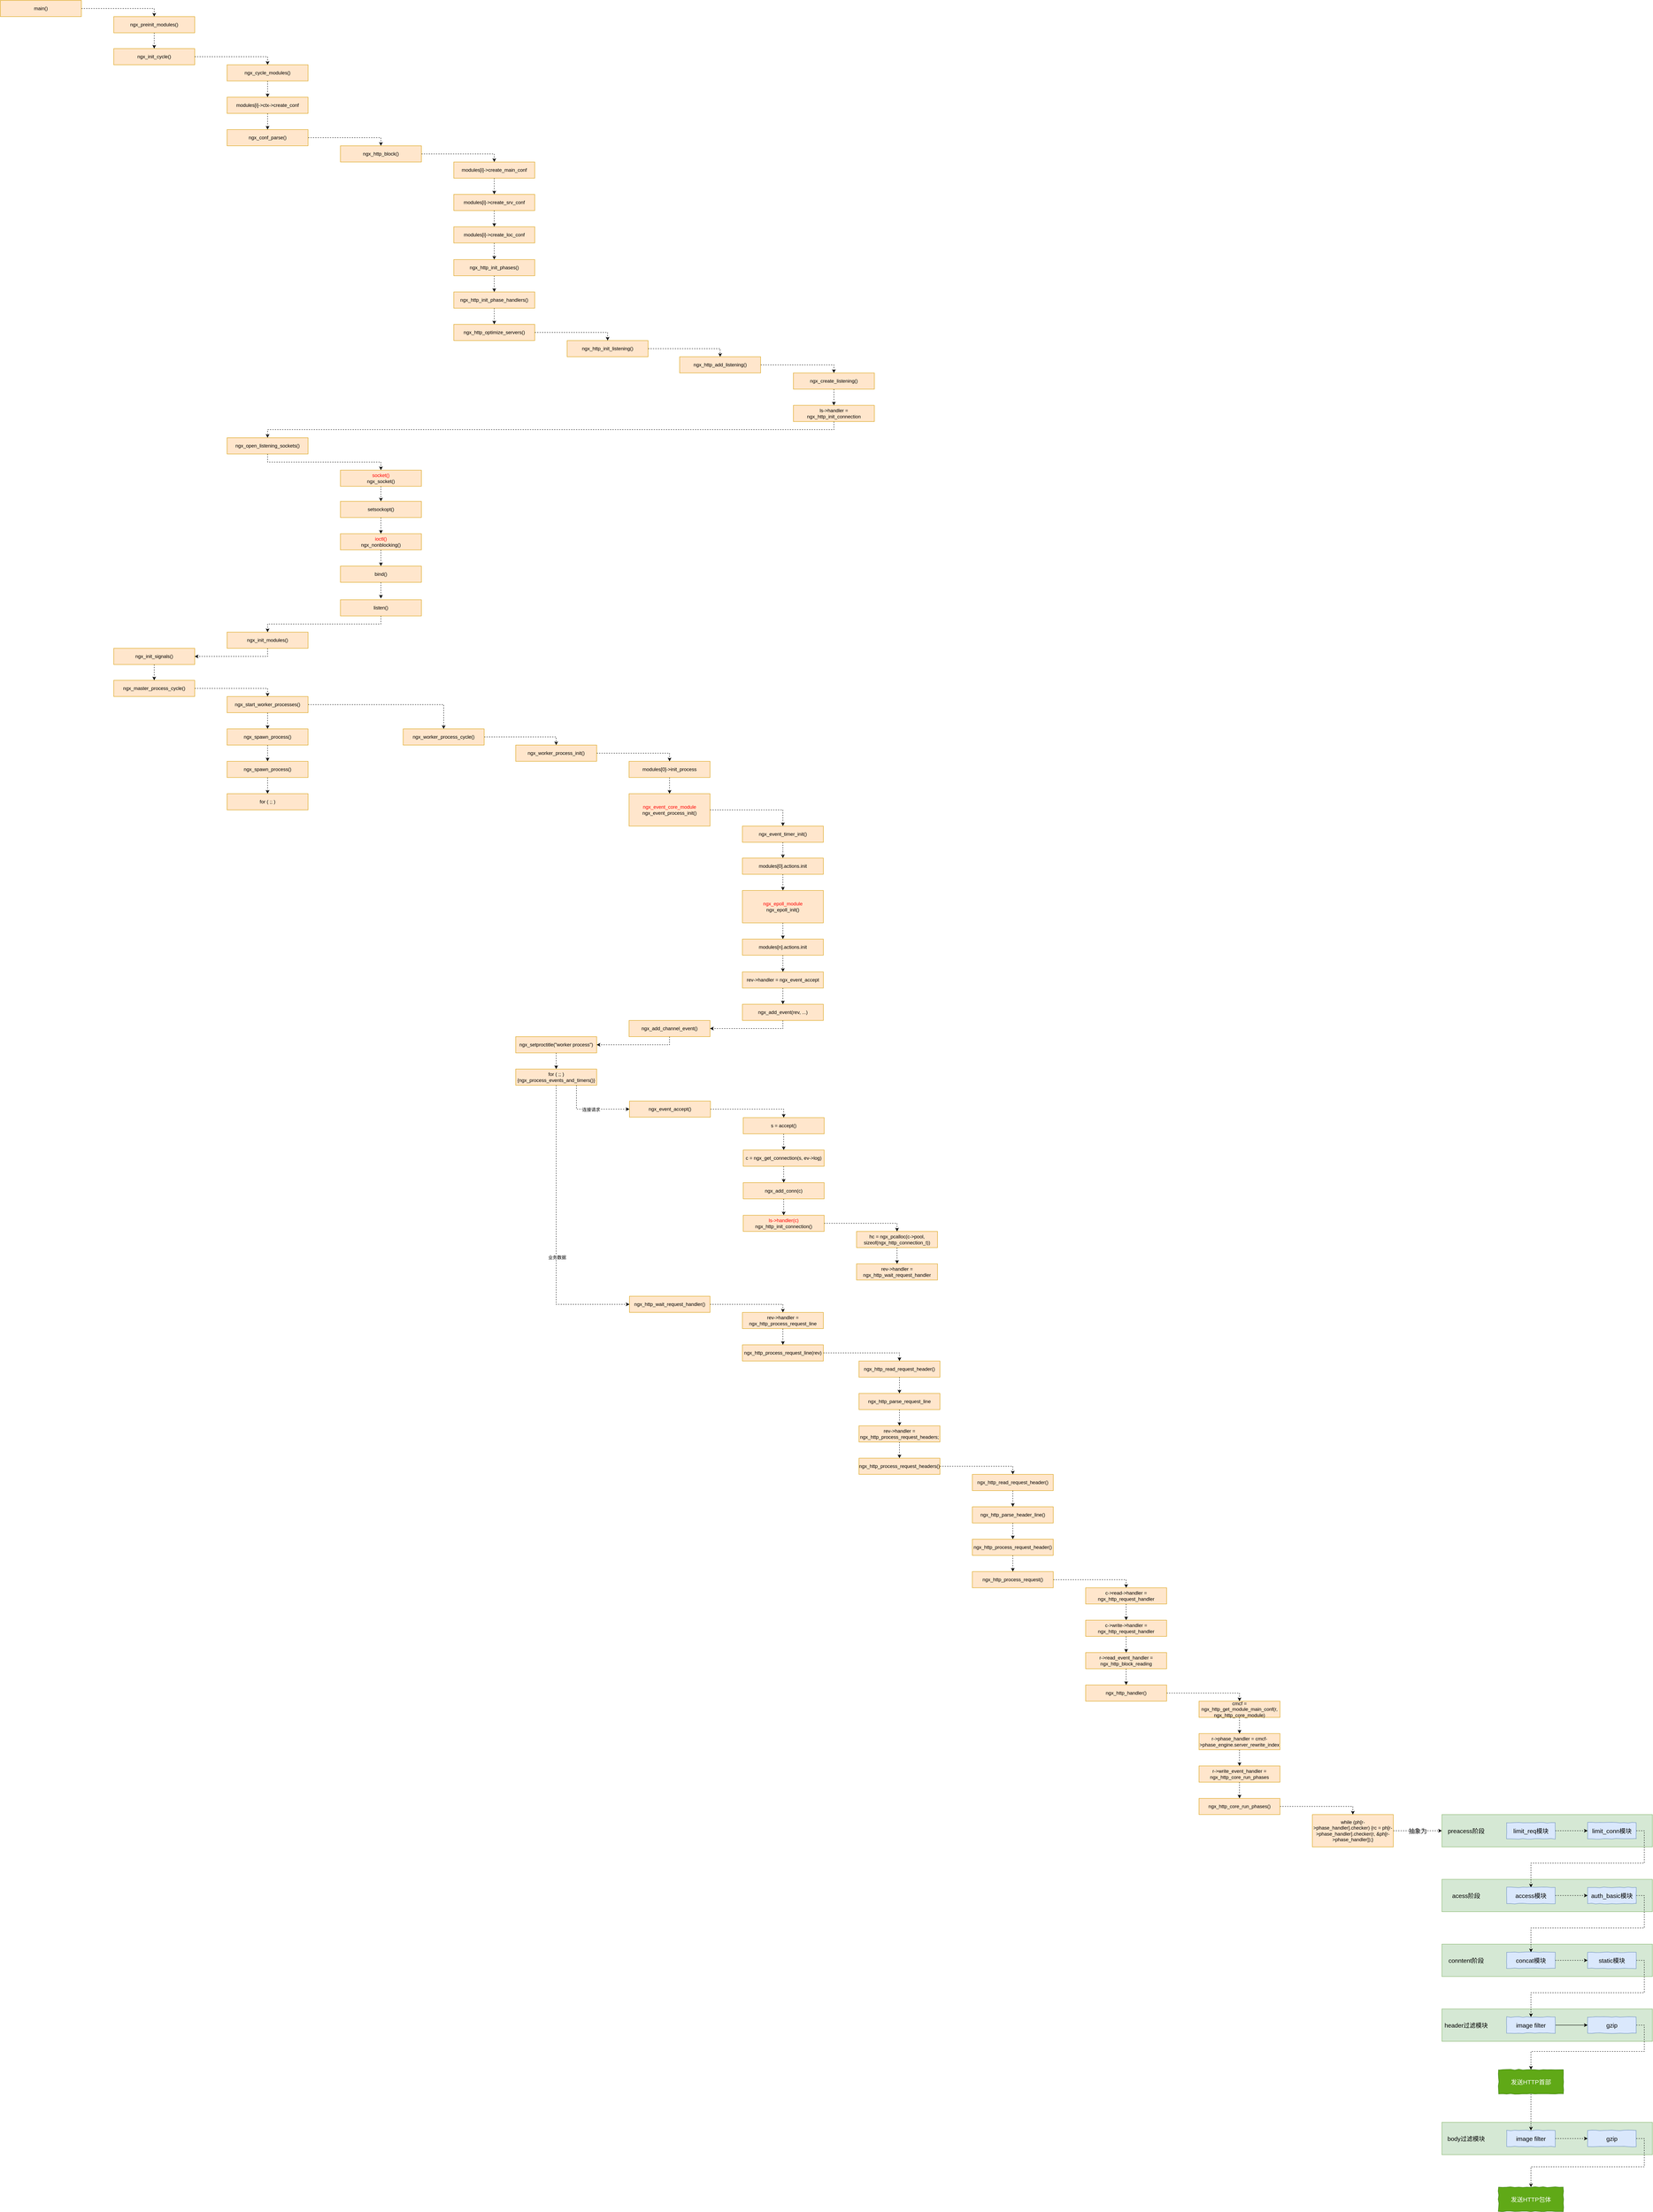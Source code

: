 <mxfile version="24.7.8">
  <diagram name="第 1 页" id="h-IrftEs0NqXXz6kOQJi">
    <mxGraphModel dx="4454" dy="810" grid="1" gridSize="10" guides="1" tooltips="1" connect="1" arrows="1" fold="1" page="1" pageScale="1" pageWidth="3300" pageHeight="4681" math="0" shadow="0">
      <root>
        <mxCell id="0" />
        <mxCell id="1" parent="0" />
        <mxCell id="zvoMucQx1fC5EQh0LhDL-19" value="" style="group;movable=0;resizable=0;rotatable=0;deletable=0;editable=0;locked=1;connectable=0;" vertex="1" connectable="0" parent="1">
          <mxGeometry x="-1321" y="40" width="4081" height="5460" as="geometry" />
        </mxCell>
        <mxCell id="WxFRoq7byYAcMTqDmCPo-2" style="edgeStyle=orthogonalEdgeStyle;rounded=0;orthogonalLoop=1;jettySize=auto;html=1;exitX=1;exitY=0.5;exitDx=0;exitDy=0;entryX=0.5;entryY=0;entryDx=0;entryDy=0;dashed=1;movable=0;resizable=0;rotatable=0;deletable=0;editable=0;locked=1;connectable=0;" parent="zvoMucQx1fC5EQh0LhDL-19" source="go_OussxBGYPxB84FyAS-1" target="WxFRoq7byYAcMTqDmCPo-1" edge="1">
          <mxGeometry relative="1" as="geometry" />
        </mxCell>
        <mxCell id="go_OussxBGYPxB84FyAS-1" value="main()" style="rounded=0;whiteSpace=wrap;html=1;fillColor=#ffe6cc;strokeColor=#d79b00;movable=0;resizable=0;rotatable=0;deletable=0;editable=0;locked=1;connectable=0;container=0;" parent="zvoMucQx1fC5EQh0LhDL-19" vertex="1">
          <mxGeometry width="200" height="40" as="geometry" />
        </mxCell>
        <UserObject label="ngx_init_cycle()" id="iKDVnlKO31KDExqd8mGw-1">
          <mxCell style="rounded=0;whiteSpace=wrap;html=1;fillColor=#ffe6cc;strokeColor=#d79b00;movable=0;resizable=0;rotatable=0;deletable=0;editable=0;locked=1;connectable=0;container=0;" parent="zvoMucQx1fC5EQh0LhDL-19" vertex="1">
            <mxGeometry x="280" y="119" width="200" height="40" as="geometry" />
          </mxCell>
        </UserObject>
        <mxCell id="QwyoqNWIQqlCE9ljhwyG-6" style="edgeStyle=orthogonalEdgeStyle;rounded=0;orthogonalLoop=1;jettySize=auto;html=1;exitX=0.5;exitY=1;exitDx=0;exitDy=0;entryX=0.5;entryY=0;entryDx=0;entryDy=0;dashed=1;movable=0;resizable=0;rotatable=0;deletable=0;editable=0;locked=1;connectable=0;" parent="zvoMucQx1fC5EQh0LhDL-19" source="iKDVnlKO31KDExqd8mGw-4" target="iKDVnlKO31KDExqd8mGw-5" edge="1">
          <mxGeometry relative="1" as="geometry" />
        </mxCell>
        <mxCell id="iKDVnlKO31KDExqd8mGw-4" value="ngx_cycle_modules()" style="rounded=0;whiteSpace=wrap;html=1;fillColor=#ffe6cc;strokeColor=#d79b00;movable=0;resizable=0;rotatable=0;deletable=0;editable=0;locked=1;connectable=0;container=0;" parent="zvoMucQx1fC5EQh0LhDL-19" vertex="1">
          <mxGeometry x="560" y="159" width="200" height="40" as="geometry" />
        </mxCell>
        <mxCell id="QwyoqNWIQqlCE9ljhwyG-7" style="edgeStyle=orthogonalEdgeStyle;rounded=0;orthogonalLoop=1;jettySize=auto;html=1;exitX=0.5;exitY=1;exitDx=0;exitDy=0;entryX=0.5;entryY=1;entryDx=0;entryDy=0;dashed=1;movable=0;resizable=0;rotatable=0;deletable=0;editable=0;locked=1;connectable=0;" parent="zvoMucQx1fC5EQh0LhDL-19" source="iKDVnlKO31KDExqd8mGw-5" target="8mqfqSYA1lxb8C19Vy6N-1" edge="1">
          <mxGeometry relative="1" as="geometry" />
        </mxCell>
        <mxCell id="iKDVnlKO31KDExqd8mGw-5" value="modules[i]-&amp;gt;ctx-&amp;gt;create_conf" style="rounded=0;whiteSpace=wrap;html=1;fillColor=#ffe6cc;strokeColor=#d79b00;direction=east;movable=0;resizable=0;rotatable=0;deletable=0;editable=0;locked=1;connectable=0;container=0;" parent="zvoMucQx1fC5EQh0LhDL-19" vertex="1">
          <mxGeometry x="560" y="239" width="200" height="40" as="geometry" />
        </mxCell>
        <mxCell id="QwyoqNWIQqlCE9ljhwyG-8" style="edgeStyle=orthogonalEdgeStyle;rounded=0;orthogonalLoop=1;jettySize=auto;html=1;exitX=0;exitY=0.5;exitDx=0;exitDy=0;entryX=0.5;entryY=1;entryDx=0;entryDy=0;dashed=1;movable=0;resizable=0;rotatable=0;deletable=0;editable=0;locked=1;connectable=0;" parent="zvoMucQx1fC5EQh0LhDL-19" source="8mqfqSYA1lxb8C19Vy6N-1" target="8mqfqSYA1lxb8C19Vy6N-6" edge="1">
          <mxGeometry relative="1" as="geometry" />
        </mxCell>
        <mxCell id="8mqfqSYA1lxb8C19Vy6N-1" value="ngx_conf_parse()" style="rounded=0;whiteSpace=wrap;html=1;fillColor=#ffe6cc;strokeColor=#d79b00;direction=west;movable=0;resizable=0;rotatable=0;deletable=0;editable=0;locked=1;connectable=0;container=0;" parent="zvoMucQx1fC5EQh0LhDL-19" vertex="1">
          <mxGeometry x="560" y="319" width="200" height="40" as="geometry" />
        </mxCell>
        <mxCell id="zvoMucQx1fC5EQh0LhDL-15" style="edgeStyle=orthogonalEdgeStyle;rounded=0;orthogonalLoop=1;jettySize=auto;html=1;exitX=0.5;exitY=0;exitDx=0;exitDy=0;entryX=0.5;entryY=1;entryDx=0;entryDy=0;dashed=1;movable=0;resizable=0;rotatable=0;deletable=0;editable=0;locked=1;connectable=0;" edge="1" parent="zvoMucQx1fC5EQh0LhDL-19" source="8mqfqSYA1lxb8C19Vy6N-2" target="zvoMucQx1fC5EQh0LhDL-2">
          <mxGeometry relative="1" as="geometry" />
        </mxCell>
        <object label="ngx_open_listening_sockets()" id="8mqfqSYA1lxb8C19Vy6N-2">
          <mxCell style="rounded=0;whiteSpace=wrap;html=1;fillColor=#ffe6cc;strokeColor=#d79b00;direction=west;movable=0;resizable=0;rotatable=0;deletable=0;editable=0;locked=1;connectable=0;container=0;" parent="zvoMucQx1fC5EQh0LhDL-19" vertex="1">
            <mxGeometry x="560" y="1080" width="200" height="40" as="geometry" />
          </mxCell>
        </object>
        <mxCell id="QwyoqNWIQqlCE9ljhwyG-9" style="edgeStyle=orthogonalEdgeStyle;rounded=0;orthogonalLoop=1;jettySize=auto;html=1;exitX=0;exitY=0.5;exitDx=0;exitDy=0;entryX=0.5;entryY=1;entryDx=0;entryDy=0;dashed=1;movable=0;resizable=0;rotatable=0;deletable=0;editable=0;locked=1;connectable=0;" parent="zvoMucQx1fC5EQh0LhDL-19" source="8mqfqSYA1lxb8C19Vy6N-6" target="8mqfqSYA1lxb8C19Vy6N-7" edge="1">
          <mxGeometry relative="1" as="geometry" />
        </mxCell>
        <mxCell id="8mqfqSYA1lxb8C19Vy6N-6" value="ngx_http_block()" style="rounded=0;whiteSpace=wrap;html=1;fillColor=#ffe6cc;strokeColor=#d79b00;direction=west;movable=0;resizable=0;rotatable=0;deletable=0;editable=0;locked=1;connectable=0;container=0;" parent="zvoMucQx1fC5EQh0LhDL-19" vertex="1">
          <mxGeometry x="840" y="359" width="200" height="40" as="geometry" />
        </mxCell>
        <mxCell id="QwyoqNWIQqlCE9ljhwyG-10" style="edgeStyle=orthogonalEdgeStyle;rounded=0;orthogonalLoop=1;jettySize=auto;html=1;exitX=0.5;exitY=0;exitDx=0;exitDy=0;entryX=0.5;entryY=1;entryDx=0;entryDy=0;dashed=1;movable=0;resizable=0;rotatable=0;deletable=0;editable=0;locked=1;connectable=0;" parent="zvoMucQx1fC5EQh0LhDL-19" source="8mqfqSYA1lxb8C19Vy6N-7" target="8mqfqSYA1lxb8C19Vy6N-8" edge="1">
          <mxGeometry relative="1" as="geometry" />
        </mxCell>
        <mxCell id="8mqfqSYA1lxb8C19Vy6N-7" value="modules[i]-&amp;gt;create_main_conf" style="rounded=0;whiteSpace=wrap;html=1;fillColor=#ffe6cc;strokeColor=#d79b00;direction=west;movable=0;resizable=0;rotatable=0;deletable=0;editable=0;locked=1;connectable=0;container=0;" parent="zvoMucQx1fC5EQh0LhDL-19" vertex="1">
          <mxGeometry x="1120" y="399" width="200" height="40" as="geometry" />
        </mxCell>
        <mxCell id="QwyoqNWIQqlCE9ljhwyG-11" style="edgeStyle=orthogonalEdgeStyle;rounded=0;orthogonalLoop=1;jettySize=auto;html=1;exitX=0.5;exitY=0;exitDx=0;exitDy=0;entryX=0.5;entryY=1;entryDx=0;entryDy=0;dashed=1;movable=0;resizable=0;rotatable=0;deletable=0;editable=0;locked=1;connectable=0;" parent="zvoMucQx1fC5EQh0LhDL-19" source="8mqfqSYA1lxb8C19Vy6N-8" target="8mqfqSYA1lxb8C19Vy6N-9" edge="1">
          <mxGeometry relative="1" as="geometry" />
        </mxCell>
        <mxCell id="8mqfqSYA1lxb8C19Vy6N-8" value="modules[i]-&amp;gt;create_srv_conf" style="rounded=0;whiteSpace=wrap;html=1;fillColor=#ffe6cc;strokeColor=#d79b00;direction=west;movable=0;resizable=0;rotatable=0;deletable=0;editable=0;locked=1;connectable=0;container=0;" parent="zvoMucQx1fC5EQh0LhDL-19" vertex="1">
          <mxGeometry x="1120" y="479" width="200" height="40" as="geometry" />
        </mxCell>
        <mxCell id="QwyoqNWIQqlCE9ljhwyG-12" style="edgeStyle=orthogonalEdgeStyle;rounded=0;orthogonalLoop=1;jettySize=auto;html=1;exitX=0.5;exitY=0;exitDx=0;exitDy=0;entryX=0.5;entryY=1;entryDx=0;entryDy=0;dashed=1;movable=0;resizable=0;rotatable=0;deletable=0;editable=0;locked=1;connectable=0;" parent="zvoMucQx1fC5EQh0LhDL-19" source="8mqfqSYA1lxb8C19Vy6N-9" target="8mqfqSYA1lxb8C19Vy6N-10" edge="1">
          <mxGeometry relative="1" as="geometry" />
        </mxCell>
        <mxCell id="8mqfqSYA1lxb8C19Vy6N-9" value="modules[i]-&amp;gt;create_loc_conf" style="rounded=0;whiteSpace=wrap;html=1;fillColor=#ffe6cc;strokeColor=#d79b00;direction=west;movable=0;resizable=0;rotatable=0;deletable=0;editable=0;locked=1;connectable=0;container=0;" parent="zvoMucQx1fC5EQh0LhDL-19" vertex="1">
          <mxGeometry x="1120" y="559" width="200" height="40" as="geometry" />
        </mxCell>
        <mxCell id="QwyoqNWIQqlCE9ljhwyG-13" style="edgeStyle=orthogonalEdgeStyle;rounded=0;orthogonalLoop=1;jettySize=auto;html=1;exitX=0.5;exitY=0;exitDx=0;exitDy=0;entryX=0.5;entryY=1;entryDx=0;entryDy=0;dashed=1;movable=0;resizable=0;rotatable=0;deletable=0;editable=0;locked=1;connectable=0;" parent="zvoMucQx1fC5EQh0LhDL-19" source="8mqfqSYA1lxb8C19Vy6N-10" target="8mqfqSYA1lxb8C19Vy6N-11" edge="1">
          <mxGeometry relative="1" as="geometry" />
        </mxCell>
        <mxCell id="8mqfqSYA1lxb8C19Vy6N-10" value="ngx_http_init_phases()" style="rounded=0;whiteSpace=wrap;html=1;fillColor=#ffe6cc;strokeColor=#d79b00;direction=west;movable=0;resizable=0;rotatable=0;deletable=0;editable=0;locked=1;connectable=0;container=0;" parent="zvoMucQx1fC5EQh0LhDL-19" vertex="1">
          <mxGeometry x="1120" y="640" width="200" height="40" as="geometry" />
        </mxCell>
        <mxCell id="QwyoqNWIQqlCE9ljhwyG-14" style="edgeStyle=orthogonalEdgeStyle;rounded=0;orthogonalLoop=1;jettySize=auto;html=1;exitX=0.5;exitY=0;exitDx=0;exitDy=0;entryX=0.5;entryY=1;entryDx=0;entryDy=0;dashed=1;movable=0;resizable=0;rotatable=0;deletable=0;editable=0;locked=1;connectable=0;" parent="zvoMucQx1fC5EQh0LhDL-19" source="8mqfqSYA1lxb8C19Vy6N-11" target="8mqfqSYA1lxb8C19Vy6N-12" edge="1">
          <mxGeometry relative="1" as="geometry" />
        </mxCell>
        <mxCell id="8mqfqSYA1lxb8C19Vy6N-11" value="ngx_http_init_phase_handlers()" style="rounded=0;whiteSpace=wrap;html=1;fillColor=#ffe6cc;strokeColor=#d79b00;direction=west;movable=0;resizable=0;rotatable=0;deletable=0;editable=0;locked=1;connectable=0;container=0;" parent="zvoMucQx1fC5EQh0LhDL-19" vertex="1">
          <mxGeometry x="1120" y="720" width="200" height="40" as="geometry" />
        </mxCell>
        <mxCell id="QwyoqNWIQqlCE9ljhwyG-71" style="edgeStyle=orthogonalEdgeStyle;rounded=0;orthogonalLoop=1;jettySize=auto;html=1;exitX=0;exitY=0.5;exitDx=0;exitDy=0;entryX=0.5;entryY=1;entryDx=0;entryDy=0;dashed=1;movable=0;resizable=0;rotatable=0;deletable=0;editable=0;locked=1;connectable=0;" parent="zvoMucQx1fC5EQh0LhDL-19" source="8mqfqSYA1lxb8C19Vy6N-12" target="QwyoqNWIQqlCE9ljhwyG-67" edge="1">
          <mxGeometry relative="1" as="geometry" />
        </mxCell>
        <mxCell id="8mqfqSYA1lxb8C19Vy6N-12" value="ngx_http_optimize_servers()" style="rounded=0;whiteSpace=wrap;html=1;fillColor=#ffe6cc;strokeColor=#d79b00;direction=west;movable=0;resizable=0;rotatable=0;deletable=0;editable=0;locked=1;connectable=0;container=0;" parent="zvoMucQx1fC5EQh0LhDL-19" vertex="1">
          <mxGeometry x="1120" y="800" width="200" height="40" as="geometry" />
        </mxCell>
        <mxCell id="QwyoqNWIQqlCE9ljhwyG-5" style="edgeStyle=orthogonalEdgeStyle;rounded=0;orthogonalLoop=1;jettySize=auto;html=1;exitX=1;exitY=0.5;exitDx=0;exitDy=0;entryX=0.5;entryY=0;entryDx=0;entryDy=0;dashed=1;movable=0;resizable=0;rotatable=0;deletable=0;editable=0;locked=1;connectable=0;" parent="zvoMucQx1fC5EQh0LhDL-19" source="iKDVnlKO31KDExqd8mGw-1" target="iKDVnlKO31KDExqd8mGw-4" edge="1">
          <mxGeometry relative="1" as="geometry" />
        </mxCell>
        <mxCell id="QwyoqNWIQqlCE9ljhwyG-72" style="edgeStyle=orthogonalEdgeStyle;rounded=0;orthogonalLoop=1;jettySize=auto;html=1;exitX=0;exitY=0.5;exitDx=0;exitDy=0;entryX=0.5;entryY=1;entryDx=0;entryDy=0;dashed=1;movable=0;resizable=0;rotatable=0;deletable=0;editable=0;locked=1;connectable=0;" parent="zvoMucQx1fC5EQh0LhDL-19" source="QwyoqNWIQqlCE9ljhwyG-67" target="QwyoqNWIQqlCE9ljhwyG-68" edge="1">
          <mxGeometry relative="1" as="geometry" />
        </mxCell>
        <mxCell id="QwyoqNWIQqlCE9ljhwyG-67" value="ngx_http_init_listening()" style="rounded=0;whiteSpace=wrap;html=1;fillColor=#ffe6cc;strokeColor=#d79b00;direction=west;movable=0;resizable=0;rotatable=0;deletable=0;editable=0;locked=1;connectable=0;container=0;" parent="zvoMucQx1fC5EQh0LhDL-19" vertex="1">
          <mxGeometry x="1400" y="840" width="200" height="40" as="geometry" />
        </mxCell>
        <mxCell id="QwyoqNWIQqlCE9ljhwyG-73" style="edgeStyle=orthogonalEdgeStyle;rounded=0;orthogonalLoop=1;jettySize=auto;html=1;exitX=0;exitY=0.5;exitDx=0;exitDy=0;entryX=0.5;entryY=1;entryDx=0;entryDy=0;dashed=1;movable=0;resizable=0;rotatable=0;deletable=0;editable=0;locked=1;connectable=0;" parent="zvoMucQx1fC5EQh0LhDL-19" source="QwyoqNWIQqlCE9ljhwyG-68" target="QwyoqNWIQqlCE9ljhwyG-69" edge="1">
          <mxGeometry relative="1" as="geometry" />
        </mxCell>
        <mxCell id="QwyoqNWIQqlCE9ljhwyG-68" value="ngx_http_add_listening()" style="rounded=0;whiteSpace=wrap;html=1;fillColor=#ffe6cc;strokeColor=#d79b00;direction=west;movable=0;resizable=0;rotatable=0;deletable=0;editable=0;locked=1;connectable=0;container=0;" parent="zvoMucQx1fC5EQh0LhDL-19" vertex="1">
          <mxGeometry x="1678" y="880" width="200" height="40" as="geometry" />
        </mxCell>
        <mxCell id="QwyoqNWIQqlCE9ljhwyG-74" style="edgeStyle=orthogonalEdgeStyle;rounded=0;orthogonalLoop=1;jettySize=auto;html=1;exitX=0.5;exitY=0;exitDx=0;exitDy=0;entryX=0.5;entryY=1;entryDx=0;entryDy=0;dashed=1;movable=0;resizable=0;rotatable=0;deletable=0;editable=0;locked=1;connectable=0;" parent="zvoMucQx1fC5EQh0LhDL-19" source="QwyoqNWIQqlCE9ljhwyG-69" target="QwyoqNWIQqlCE9ljhwyG-70" edge="1">
          <mxGeometry relative="1" as="geometry" />
        </mxCell>
        <mxCell id="QwyoqNWIQqlCE9ljhwyG-69" value="ngx_create_listening()" style="rounded=0;whiteSpace=wrap;html=1;fillColor=#ffe6cc;strokeColor=#d79b00;direction=west;movable=0;resizable=0;rotatable=0;deletable=0;editable=0;locked=1;connectable=0;container=0;" parent="zvoMucQx1fC5EQh0LhDL-19" vertex="1">
          <mxGeometry x="1959" y="920" width="200" height="40" as="geometry" />
        </mxCell>
        <mxCell id="QwyoqNWIQqlCE9ljhwyG-76" style="edgeStyle=orthogonalEdgeStyle;rounded=0;orthogonalLoop=1;jettySize=auto;html=1;exitX=0.5;exitY=0;exitDx=0;exitDy=0;dashed=1;movable=0;resizable=0;rotatable=0;deletable=0;editable=0;locked=1;connectable=0;" parent="zvoMucQx1fC5EQh0LhDL-19" source="QwyoqNWIQqlCE9ljhwyG-70" target="8mqfqSYA1lxb8C19Vy6N-2" edge="1">
          <mxGeometry relative="1" as="geometry" />
        </mxCell>
        <mxCell id="QwyoqNWIQqlCE9ljhwyG-70" value="ls-&amp;gt;handler = ngx_http_init_connection" style="rounded=0;whiteSpace=wrap;html=1;fillColor=#ffe6cc;strokeColor=#d79b00;direction=west;movable=0;resizable=0;rotatable=0;deletable=0;editable=0;locked=1;connectable=0;container=0;" parent="zvoMucQx1fC5EQh0LhDL-19" vertex="1">
          <mxGeometry x="1959" y="1000" width="200" height="40" as="geometry" />
        </mxCell>
        <mxCell id="WxFRoq7byYAcMTqDmCPo-3" style="edgeStyle=orthogonalEdgeStyle;rounded=0;orthogonalLoop=1;jettySize=auto;html=1;exitX=0.5;exitY=1;exitDx=0;exitDy=0;entryX=0.5;entryY=0;entryDx=0;entryDy=0;dashed=1;movable=0;resizable=0;rotatable=0;deletable=0;editable=0;locked=1;connectable=0;" parent="zvoMucQx1fC5EQh0LhDL-19" source="WxFRoq7byYAcMTqDmCPo-1" target="iKDVnlKO31KDExqd8mGw-1" edge="1">
          <mxGeometry relative="1" as="geometry" />
        </mxCell>
        <UserObject label="ngx_preinit_modules()" id="WxFRoq7byYAcMTqDmCPo-1">
          <mxCell style="rounded=0;whiteSpace=wrap;html=1;fillColor=#ffe6cc;strokeColor=#d79b00;movable=0;resizable=0;rotatable=0;deletable=0;editable=0;locked=1;connectable=0;container=0;" parent="zvoMucQx1fC5EQh0LhDL-19" vertex="1">
            <mxGeometry x="280" y="40" width="200" height="40" as="geometry" />
          </mxCell>
        </UserObject>
        <mxCell id="zvoMucQx1fC5EQh0LhDL-8" style="edgeStyle=orthogonalEdgeStyle;rounded=0;orthogonalLoop=1;jettySize=auto;html=1;exitX=0.5;exitY=0;exitDx=0;exitDy=0;entryX=0.5;entryY=1;entryDx=0;entryDy=0;dashed=1;movable=0;resizable=0;rotatable=0;deletable=0;editable=0;locked=1;connectable=0;" edge="1" parent="zvoMucQx1fC5EQh0LhDL-19" source="zvoMucQx1fC5EQh0LhDL-2" target="zvoMucQx1fC5EQh0LhDL-3">
          <mxGeometry relative="1" as="geometry" />
        </mxCell>
        <object label="&lt;div&gt;&lt;font color=&quot;#ff0000&quot;&gt;socket()&lt;/font&gt;&lt;/div&gt;ngx_socket()" id="zvoMucQx1fC5EQh0LhDL-2">
          <mxCell style="rounded=0;whiteSpace=wrap;html=1;fillColor=#ffe6cc;strokeColor=#d79b00;direction=west;movable=0;resizable=0;rotatable=0;deletable=0;editable=0;locked=1;connectable=0;container=0;" vertex="1" parent="zvoMucQx1fC5EQh0LhDL-19">
            <mxGeometry x="840" y="1160" width="200" height="40" as="geometry" />
          </mxCell>
        </object>
        <mxCell id="zvoMucQx1fC5EQh0LhDL-9" style="edgeStyle=orthogonalEdgeStyle;rounded=0;orthogonalLoop=1;jettySize=auto;html=1;exitX=0.5;exitY=0;exitDx=0;exitDy=0;entryX=0.5;entryY=1;entryDx=0;entryDy=0;dashed=1;movable=0;resizable=0;rotatable=0;deletable=0;editable=0;locked=1;connectable=0;" edge="1" parent="zvoMucQx1fC5EQh0LhDL-19" source="zvoMucQx1fC5EQh0LhDL-3" target="zvoMucQx1fC5EQh0LhDL-4">
          <mxGeometry relative="1" as="geometry" />
        </mxCell>
        <object label="setsockopt()&lt;div&gt;&lt;/div&gt;" id="zvoMucQx1fC5EQh0LhDL-3">
          <mxCell style="rounded=0;whiteSpace=wrap;html=1;fillColor=#ffe6cc;strokeColor=#d79b00;direction=west;movable=0;resizable=0;rotatable=0;deletable=0;editable=0;locked=1;connectable=0;container=0;" vertex="1" parent="zvoMucQx1fC5EQh0LhDL-19">
            <mxGeometry x="840" y="1237" width="200" height="40" as="geometry" />
          </mxCell>
        </object>
        <mxCell id="zvoMucQx1fC5EQh0LhDL-10" style="edgeStyle=orthogonalEdgeStyle;rounded=0;orthogonalLoop=1;jettySize=auto;html=1;exitX=0.5;exitY=0;exitDx=0;exitDy=0;entryX=0.5;entryY=1;entryDx=0;entryDy=0;dashed=1;movable=0;resizable=0;rotatable=0;deletable=0;editable=0;locked=1;connectable=0;" edge="1" parent="zvoMucQx1fC5EQh0LhDL-19" source="zvoMucQx1fC5EQh0LhDL-4" target="zvoMucQx1fC5EQh0LhDL-5">
          <mxGeometry relative="1" as="geometry" />
        </mxCell>
        <object label="&lt;div&gt;&lt;font color=&quot;#ff0000&quot;&gt;ioctl()&lt;/font&gt;&lt;/div&gt;ngx_nonblocking()&lt;div&gt;&lt;/div&gt;" id="zvoMucQx1fC5EQh0LhDL-4">
          <mxCell style="rounded=0;whiteSpace=wrap;html=1;fillColor=#ffe6cc;strokeColor=#d79b00;direction=west;movable=0;resizable=0;rotatable=0;deletable=0;editable=0;locked=1;connectable=0;container=0;" vertex="1" parent="zvoMucQx1fC5EQh0LhDL-19">
            <mxGeometry x="840" y="1317" width="200" height="40" as="geometry" />
          </mxCell>
        </object>
        <mxCell id="zvoMucQx1fC5EQh0LhDL-11" style="edgeStyle=orthogonalEdgeStyle;rounded=0;orthogonalLoop=1;jettySize=auto;html=1;exitX=0.5;exitY=0;exitDx=0;exitDy=0;entryX=0.5;entryY=1;entryDx=0;entryDy=0;dashed=1;movable=0;resizable=0;rotatable=0;deletable=0;editable=0;locked=1;connectable=0;" edge="1" parent="zvoMucQx1fC5EQh0LhDL-19" source="zvoMucQx1fC5EQh0LhDL-5">
          <mxGeometry relative="1" as="geometry">
            <mxPoint x="940" y="1477" as="targetPoint" />
          </mxGeometry>
        </mxCell>
        <object label="bind()&lt;div&gt;&lt;/div&gt;&lt;div&gt;&lt;/div&gt;" id="zvoMucQx1fC5EQh0LhDL-5">
          <mxCell style="rounded=0;whiteSpace=wrap;html=1;fillColor=#ffe6cc;strokeColor=#d79b00;direction=west;movable=0;resizable=0;rotatable=0;deletable=0;editable=0;locked=1;connectable=0;container=0;" vertex="1" parent="zvoMucQx1fC5EQh0LhDL-19">
            <mxGeometry x="840" y="1397" width="200" height="40" as="geometry" />
          </mxCell>
        </object>
        <mxCell id="zvoMucQx1fC5EQh0LhDL-18" style="edgeStyle=orthogonalEdgeStyle;rounded=0;orthogonalLoop=1;jettySize=auto;html=1;exitX=0.5;exitY=0;exitDx=0;exitDy=0;entryX=0.5;entryY=1;entryDx=0;entryDy=0;dashed=1;movable=0;resizable=0;rotatable=0;deletable=0;editable=0;locked=1;connectable=0;" edge="1" parent="zvoMucQx1fC5EQh0LhDL-19" source="zvoMucQx1fC5EQh0LhDL-6" target="8mqfqSYA1lxb8C19Vy6N-3">
          <mxGeometry relative="1" as="geometry" />
        </mxCell>
        <object label="listen()&lt;div&gt;&lt;/div&gt;&lt;div&gt;&lt;/div&gt;" id="zvoMucQx1fC5EQh0LhDL-6">
          <mxCell style="rounded=0;whiteSpace=wrap;html=1;fillColor=#ffe6cc;strokeColor=#d79b00;direction=west;movable=0;resizable=0;rotatable=0;deletable=0;editable=0;locked=1;connectable=0;container=0;" vertex="1" parent="zvoMucQx1fC5EQh0LhDL-19">
            <mxGeometry x="840" y="1480" width="200" height="40" as="geometry" />
          </mxCell>
        </object>
        <UserObject label="" id="2UyoS0PPAVRfhTG0zT8e-48">
          <mxCell style="rounded=0;whiteSpace=wrap;html=1;fillColor=#d5e8d4;strokeColor=#82b366;movable=0;resizable=0;rotatable=0;deletable=0;editable=0;locked=1;connectable=0;container=0;" parent="zvoMucQx1fC5EQh0LhDL-19" vertex="1">
            <mxGeometry x="3561" y="5240" width="520" height="80" as="geometry" />
          </mxCell>
        </UserObject>
        <UserObject label="" id="2UyoS0PPAVRfhTG0zT8e-44">
          <mxCell style="rounded=0;whiteSpace=wrap;html=1;fillColor=#d5e8d4;strokeColor=#82b366;movable=0;resizable=0;rotatable=0;deletable=0;editable=0;locked=1;connectable=0;container=0;" parent="zvoMucQx1fC5EQh0LhDL-19" vertex="1">
            <mxGeometry x="3561" y="4960" width="520" height="80" as="geometry" />
          </mxCell>
        </UserObject>
        <UserObject label="" id="2UyoS0PPAVRfhTG0zT8e-40">
          <mxCell style="rounded=0;whiteSpace=wrap;html=1;fillColor=#d5e8d4;strokeColor=#82b366;movable=0;resizable=0;rotatable=0;deletable=0;editable=0;locked=1;connectable=0;container=0;" parent="zvoMucQx1fC5EQh0LhDL-19" vertex="1">
            <mxGeometry x="3561" y="4800" width="520" height="80" as="geometry" />
          </mxCell>
        </UserObject>
        <UserObject label="" id="2UyoS0PPAVRfhTG0zT8e-36">
          <mxCell style="rounded=0;whiteSpace=wrap;html=1;fillColor=#d5e8d4;strokeColor=#82b366;movable=0;resizable=0;rotatable=0;deletable=0;editable=0;locked=1;connectable=0;container=0;" parent="zvoMucQx1fC5EQh0LhDL-19" vertex="1">
            <mxGeometry x="3561" y="4640" width="520" height="80" as="geometry" />
          </mxCell>
        </UserObject>
        <mxCell id="QwyoqNWIQqlCE9ljhwyG-17" style="edgeStyle=orthogonalEdgeStyle;rounded=0;orthogonalLoop=1;jettySize=auto;html=1;exitX=0.5;exitY=0;exitDx=0;exitDy=0;entryX=1;entryY=0.5;entryDx=0;entryDy=0;dashed=1;movable=0;resizable=0;rotatable=0;deletable=0;editable=0;locked=1;connectable=0;" parent="zvoMucQx1fC5EQh0LhDL-19" source="8mqfqSYA1lxb8C19Vy6N-3" target="8mqfqSYA1lxb8C19Vy6N-13" edge="1">
          <mxGeometry relative="1" as="geometry" />
        </mxCell>
        <mxCell id="8mqfqSYA1lxb8C19Vy6N-3" value="ngx_init_modules()" style="rounded=0;whiteSpace=wrap;html=1;fillColor=#ffe6cc;strokeColor=#d79b00;direction=west;movable=0;resizable=0;rotatable=0;deletable=0;editable=0;locked=1;connectable=0;container=0;" parent="zvoMucQx1fC5EQh0LhDL-19" vertex="1">
          <mxGeometry x="560" y="1560" width="200" height="40" as="geometry" />
        </mxCell>
        <mxCell id="QwyoqNWIQqlCE9ljhwyG-18" style="edgeStyle=orthogonalEdgeStyle;rounded=0;orthogonalLoop=1;jettySize=auto;html=1;exitX=0.5;exitY=1;exitDx=0;exitDy=0;entryX=0.5;entryY=0;entryDx=0;entryDy=0;dashed=1;movable=0;resizable=0;rotatable=0;deletable=0;editable=0;locked=1;connectable=0;" parent="zvoMucQx1fC5EQh0LhDL-19" source="8mqfqSYA1lxb8C19Vy6N-13" target="0WZSFc_IVG_0sKutbCyo-1" edge="1">
          <mxGeometry relative="1" as="geometry" />
        </mxCell>
        <UserObject label="ngx_init_signals()" id="8mqfqSYA1lxb8C19Vy6N-13">
          <mxCell style="rounded=0;whiteSpace=wrap;html=1;fillColor=#ffe6cc;strokeColor=#d79b00;movable=0;resizable=0;rotatable=0;deletable=0;editable=0;locked=1;connectable=0;container=0;" parent="zvoMucQx1fC5EQh0LhDL-19" vertex="1">
            <mxGeometry x="280" y="1600" width="200" height="40" as="geometry" />
          </mxCell>
        </UserObject>
        <mxCell id="QwyoqNWIQqlCE9ljhwyG-19" style="edgeStyle=orthogonalEdgeStyle;rounded=0;orthogonalLoop=1;jettySize=auto;html=1;exitX=1;exitY=0.5;exitDx=0;exitDy=0;entryX=0.5;entryY=0;entryDx=0;entryDy=0;dashed=1;movable=0;resizable=0;rotatable=0;deletable=0;editable=0;locked=1;connectable=0;" parent="zvoMucQx1fC5EQh0LhDL-19" source="0WZSFc_IVG_0sKutbCyo-1" target="0WZSFc_IVG_0sKutbCyo-2" edge="1">
          <mxGeometry relative="1" as="geometry" />
        </mxCell>
        <UserObject label="&lt;div&gt;ngx_master_process_cycle()&lt;/div&gt;" id="0WZSFc_IVG_0sKutbCyo-1">
          <mxCell style="rounded=0;whiteSpace=wrap;html=1;fillColor=#ffe6cc;strokeColor=#d79b00;movable=0;resizable=0;rotatable=0;deletable=0;editable=0;locked=1;connectable=0;container=0;" parent="zvoMucQx1fC5EQh0LhDL-19" vertex="1">
            <mxGeometry x="280" y="1679" width="200" height="40" as="geometry" />
          </mxCell>
        </UserObject>
        <mxCell id="QwyoqNWIQqlCE9ljhwyG-20" style="edgeStyle=orthogonalEdgeStyle;rounded=0;orthogonalLoop=1;jettySize=auto;html=1;exitX=0.5;exitY=1;exitDx=0;exitDy=0;entryX=0.5;entryY=0;entryDx=0;entryDy=0;dashed=1;movable=0;resizable=0;rotatable=0;deletable=0;editable=0;locked=1;connectable=0;" parent="zvoMucQx1fC5EQh0LhDL-19" source="0WZSFc_IVG_0sKutbCyo-2" target="0WZSFc_IVG_0sKutbCyo-3" edge="1">
          <mxGeometry relative="1" as="geometry" />
        </mxCell>
        <mxCell id="QwyoqNWIQqlCE9ljhwyG-23" style="edgeStyle=orthogonalEdgeStyle;rounded=0;orthogonalLoop=1;jettySize=auto;html=1;exitX=1;exitY=0.5;exitDx=0;exitDy=0;entryX=0.5;entryY=0;entryDx=0;entryDy=0;dashed=1;movable=0;resizable=0;rotatable=0;deletable=0;editable=0;locked=1;connectable=0;" parent="zvoMucQx1fC5EQh0LhDL-19" source="0WZSFc_IVG_0sKutbCyo-2" target="0WZSFc_IVG_0sKutbCyo-6" edge="1">
          <mxGeometry relative="1" as="geometry" />
        </mxCell>
        <UserObject label="&lt;div&gt;ngx_start_worker_processes()&lt;/div&gt;" id="0WZSFc_IVG_0sKutbCyo-2">
          <mxCell style="rounded=0;whiteSpace=wrap;html=1;fillColor=#ffe6cc;strokeColor=#d79b00;movable=0;resizable=0;rotatable=0;deletable=0;editable=0;locked=1;connectable=0;container=0;" parent="zvoMucQx1fC5EQh0LhDL-19" vertex="1">
            <mxGeometry x="560" y="1719" width="200" height="40" as="geometry" />
          </mxCell>
        </UserObject>
        <mxCell id="QwyoqNWIQqlCE9ljhwyG-21" style="edgeStyle=orthogonalEdgeStyle;rounded=0;orthogonalLoop=1;jettySize=auto;html=1;exitX=0.5;exitY=1;exitDx=0;exitDy=0;entryX=0.5;entryY=0;entryDx=0;entryDy=0;dashed=1;movable=0;resizable=0;rotatable=0;deletable=0;editable=0;locked=1;connectable=0;" parent="zvoMucQx1fC5EQh0LhDL-19" source="0WZSFc_IVG_0sKutbCyo-3" target="0WZSFc_IVG_0sKutbCyo-4" edge="1">
          <mxGeometry relative="1" as="geometry" />
        </mxCell>
        <UserObject label="&lt;div&gt;ngx_spawn_process()&lt;/div&gt;" id="0WZSFc_IVG_0sKutbCyo-3">
          <mxCell style="rounded=0;whiteSpace=wrap;html=1;fillColor=#ffe6cc;strokeColor=#d79b00;movable=0;resizable=0;rotatable=0;deletable=0;editable=0;locked=1;connectable=0;container=0;" parent="zvoMucQx1fC5EQh0LhDL-19" vertex="1">
            <mxGeometry x="560" y="1799" width="200" height="40" as="geometry" />
          </mxCell>
        </UserObject>
        <mxCell id="QwyoqNWIQqlCE9ljhwyG-22" style="edgeStyle=orthogonalEdgeStyle;rounded=0;orthogonalLoop=1;jettySize=auto;html=1;exitX=0.5;exitY=1;exitDx=0;exitDy=0;entryX=0.5;entryY=0;entryDx=0;entryDy=0;dashed=1;movable=0;resizable=0;rotatable=0;deletable=0;editable=0;locked=1;connectable=0;" parent="zvoMucQx1fC5EQh0LhDL-19" source="0WZSFc_IVG_0sKutbCyo-4" target="0WZSFc_IVG_0sKutbCyo-5" edge="1">
          <mxGeometry relative="1" as="geometry" />
        </mxCell>
        <UserObject label="&lt;div&gt;ngx_spawn_process()&lt;/div&gt;" id="0WZSFc_IVG_0sKutbCyo-4">
          <mxCell style="rounded=0;whiteSpace=wrap;html=1;fillColor=#ffe6cc;strokeColor=#d79b00;movable=0;resizable=0;rotatable=0;deletable=0;editable=0;locked=1;connectable=0;container=0;" parent="zvoMucQx1fC5EQh0LhDL-19" vertex="1">
            <mxGeometry x="560" y="1879" width="200" height="40" as="geometry" />
          </mxCell>
        </UserObject>
        <UserObject label="&lt;div&gt;for ( ;; )&lt;/div&gt;" id="0WZSFc_IVG_0sKutbCyo-5">
          <mxCell style="rounded=0;whiteSpace=wrap;html=1;fillColor=#ffe6cc;strokeColor=#d79b00;movable=0;resizable=0;rotatable=0;deletable=0;editable=0;locked=1;connectable=0;container=0;" parent="zvoMucQx1fC5EQh0LhDL-19" vertex="1">
            <mxGeometry x="560" y="1959" width="200" height="40" as="geometry" />
          </mxCell>
        </UserObject>
        <mxCell id="QwyoqNWIQqlCE9ljhwyG-53" style="edgeStyle=orthogonalEdgeStyle;rounded=0;orthogonalLoop=1;jettySize=auto;html=1;exitX=1;exitY=0.5;exitDx=0;exitDy=0;entryX=0.5;entryY=0;entryDx=0;entryDy=0;dashed=1;movable=0;resizable=0;rotatable=0;deletable=0;editable=0;locked=1;connectable=0;" parent="zvoMucQx1fC5EQh0LhDL-19" source="0WZSFc_IVG_0sKutbCyo-6" target="vk-WGpazQGp5jhBJVmLx-3" edge="1">
          <mxGeometry relative="1" as="geometry" />
        </mxCell>
        <UserObject label="&lt;div&gt;ngx_worker_process_cycle()&lt;/div&gt;" id="0WZSFc_IVG_0sKutbCyo-6">
          <mxCell style="rounded=0;whiteSpace=wrap;html=1;fillColor=#ffe6cc;strokeColor=#d79b00;movable=0;resizable=0;rotatable=0;deletable=0;editable=0;locked=1;connectable=0;container=0;" parent="zvoMucQx1fC5EQh0LhDL-19" vertex="1">
            <mxGeometry x="995" y="1799" width="200" height="40" as="geometry" />
          </mxCell>
        </UserObject>
        <mxCell id="QwyoqNWIQqlCE9ljhwyG-40" style="edgeStyle=orthogonalEdgeStyle;rounded=0;orthogonalLoop=1;jettySize=auto;html=1;exitX=1;exitY=0.5;exitDx=0;exitDy=0;entryX=0.5;entryY=0;entryDx=0;entryDy=0;dashed=1;movable=0;resizable=0;rotatable=0;deletable=0;editable=0;locked=1;connectable=0;" parent="zvoMucQx1fC5EQh0LhDL-19" source="vk-WGpazQGp5jhBJVmLx-3" target="QwyoqNWIQqlCE9ljhwyG-26" edge="1">
          <mxGeometry relative="1" as="geometry" />
        </mxCell>
        <UserObject label="&lt;div&gt;ngx_worker_process_init()&lt;/div&gt;" id="vk-WGpazQGp5jhBJVmLx-3">
          <mxCell style="rounded=0;whiteSpace=wrap;html=1;fillColor=#ffe6cc;strokeColor=#d79b00;movable=0;resizable=0;rotatable=0;deletable=0;editable=0;locked=1;connectable=0;container=0;" parent="zvoMucQx1fC5EQh0LhDL-19" vertex="1">
            <mxGeometry x="1273" y="1839" width="200" height="40" as="geometry" />
          </mxCell>
        </UserObject>
        <mxCell id="QwyoqNWIQqlCE9ljhwyG-35" style="edgeStyle=orthogonalEdgeStyle;rounded=0;orthogonalLoop=1;jettySize=auto;html=1;exitX=0.5;exitY=1;exitDx=0;exitDy=0;entryX=0.5;entryY=0;entryDx=0;entryDy=0;dashed=1;movable=0;resizable=0;rotatable=0;deletable=0;editable=0;locked=1;connectable=0;" parent="zvoMucQx1fC5EQh0LhDL-19" source="QwyoqNWIQqlCE9ljhwyG-26" target="QwyoqNWIQqlCE9ljhwyG-30" edge="1">
          <mxGeometry relative="1" as="geometry" />
        </mxCell>
        <UserObject label="modules[0]-&amp;gt;init_process" id="QwyoqNWIQqlCE9ljhwyG-26">
          <mxCell style="rounded=0;whiteSpace=wrap;html=1;fillColor=#ffe6cc;strokeColor=#d79b00;movable=0;resizable=0;rotatable=0;deletable=0;editable=0;locked=1;connectable=0;container=0;" parent="zvoMucQx1fC5EQh0LhDL-19" vertex="1">
            <mxGeometry x="1553" y="1879" width="200" height="40" as="geometry" />
          </mxCell>
        </UserObject>
        <mxCell id="QwyoqNWIQqlCE9ljhwyG-44" style="edgeStyle=orthogonalEdgeStyle;rounded=0;orthogonalLoop=1;jettySize=auto;html=1;exitX=1;exitY=0.5;exitDx=0;exitDy=0;entryX=0.5;entryY=0;entryDx=0;entryDy=0;dashed=1;movable=0;resizable=0;rotatable=0;deletable=0;editable=0;locked=1;connectable=0;" parent="zvoMucQx1fC5EQh0LhDL-19" source="QwyoqNWIQqlCE9ljhwyG-30" target="QwyoqNWIQqlCE9ljhwyG-41" edge="1">
          <mxGeometry relative="1" as="geometry" />
        </mxCell>
        <UserObject label="&lt;div&gt;&lt;font color=&quot;#ff0000&quot;&gt;ngx_event_core_module&lt;/font&gt;&lt;/div&gt;ngx_event_process_init()" id="QwyoqNWIQqlCE9ljhwyG-30">
          <mxCell style="rounded=0;whiteSpace=wrap;html=1;fillColor=#ffe6cc;strokeColor=#d79b00;movable=0;resizable=0;rotatable=0;deletable=0;editable=0;locked=1;connectable=0;container=0;" parent="zvoMucQx1fC5EQh0LhDL-19" vertex="1">
            <mxGeometry x="1553" y="1959" width="200" height="80" as="geometry" />
          </mxCell>
        </UserObject>
        <mxCell id="QwyoqNWIQqlCE9ljhwyG-51" style="edgeStyle=orthogonalEdgeStyle;rounded=0;orthogonalLoop=1;jettySize=auto;html=1;exitX=0.5;exitY=1;exitDx=0;exitDy=0;entryX=1;entryY=0.5;entryDx=0;entryDy=0;dashed=1;movable=0;resizable=0;rotatable=0;deletable=0;editable=0;locked=1;connectable=0;" parent="zvoMucQx1fC5EQh0LhDL-19" source="QwyoqNWIQqlCE9ljhwyG-31" target="QwyoqNWIQqlCE9ljhwyG-50" edge="1">
          <mxGeometry relative="1" as="geometry" />
        </mxCell>
        <UserObject label="ngx_add_channel_event()" id="QwyoqNWIQqlCE9ljhwyG-31">
          <mxCell style="rounded=0;whiteSpace=wrap;html=1;fillColor=#ffe6cc;strokeColor=#d79b00;movable=0;resizable=0;rotatable=0;deletable=0;editable=0;locked=1;connectable=0;container=0;" parent="zvoMucQx1fC5EQh0LhDL-19" vertex="1">
            <mxGeometry x="1553" y="2519" width="200" height="40" as="geometry" />
          </mxCell>
        </UserObject>
        <mxCell id="QwyoqNWIQqlCE9ljhwyG-37" style="edgeStyle=orthogonalEdgeStyle;rounded=0;orthogonalLoop=1;jettySize=auto;html=1;exitX=0.5;exitY=1;exitDx=0;exitDy=0;entryX=0.5;entryY=0;entryDx=0;entryDy=0;dashed=1;movable=0;resizable=0;rotatable=0;deletable=0;editable=0;locked=1;connectable=0;" parent="zvoMucQx1fC5EQh0LhDL-19" source="QwyoqNWIQqlCE9ljhwyG-32" target="QwyoqNWIQqlCE9ljhwyG-33" edge="1">
          <mxGeometry relative="1" as="geometry" />
        </mxCell>
        <UserObject label="modules[0].actions.init" id="QwyoqNWIQqlCE9ljhwyG-32">
          <mxCell style="rounded=0;whiteSpace=wrap;html=1;fillColor=#ffe6cc;strokeColor=#d79b00;movable=0;resizable=0;rotatable=0;deletable=0;editable=0;locked=1;connectable=0;container=0;" parent="zvoMucQx1fC5EQh0LhDL-19" vertex="1">
            <mxGeometry x="1833" y="2118" width="200" height="40" as="geometry" />
          </mxCell>
        </UserObject>
        <mxCell id="QwyoqNWIQqlCE9ljhwyG-38" style="edgeStyle=orthogonalEdgeStyle;rounded=0;orthogonalLoop=1;jettySize=auto;html=1;exitX=0.5;exitY=1;exitDx=0;exitDy=0;entryX=0.5;entryY=0;entryDx=0;entryDy=0;dashed=1;movable=0;resizable=0;rotatable=0;deletable=0;editable=0;locked=1;connectable=0;" parent="zvoMucQx1fC5EQh0LhDL-19" source="QwyoqNWIQqlCE9ljhwyG-33" target="QwyoqNWIQqlCE9ljhwyG-34" edge="1">
          <mxGeometry relative="1" as="geometry" />
        </mxCell>
        <UserObject label="&lt;div&gt;&lt;font color=&quot;#ff0000&quot;&gt;ngx_epoll_module&lt;/font&gt;&lt;/div&gt;ngx_epoll_init()" id="QwyoqNWIQqlCE9ljhwyG-33">
          <mxCell style="rounded=0;whiteSpace=wrap;html=1;fillColor=#ffe6cc;strokeColor=#d79b00;movable=0;resizable=0;rotatable=0;deletable=0;editable=0;locked=1;connectable=0;container=0;" parent="zvoMucQx1fC5EQh0LhDL-19" vertex="1">
            <mxGeometry x="1833" y="2198" width="200" height="80" as="geometry" />
          </mxCell>
        </UserObject>
        <mxCell id="QwyoqNWIQqlCE9ljhwyG-46" style="edgeStyle=orthogonalEdgeStyle;rounded=0;orthogonalLoop=1;jettySize=auto;html=1;exitX=0.5;exitY=1;exitDx=0;exitDy=0;entryX=0.5;entryY=0;entryDx=0;entryDy=0;dashed=1;movable=0;resizable=0;rotatable=0;deletable=0;editable=0;locked=1;connectable=0;" parent="zvoMucQx1fC5EQh0LhDL-19" source="QwyoqNWIQqlCE9ljhwyG-34" target="QwyoqNWIQqlCE9ljhwyG-42" edge="1">
          <mxGeometry relative="1" as="geometry" />
        </mxCell>
        <UserObject label="modules[n].actions.init" id="QwyoqNWIQqlCE9ljhwyG-34">
          <mxCell style="rounded=0;whiteSpace=wrap;html=1;fillColor=#ffe6cc;strokeColor=#d79b00;movable=0;resizable=0;rotatable=0;deletable=0;editable=0;locked=1;connectable=0;container=0;" parent="zvoMucQx1fC5EQh0LhDL-19" vertex="1">
            <mxGeometry x="1833" y="2318" width="200" height="40" as="geometry" />
          </mxCell>
        </UserObject>
        <mxCell id="QwyoqNWIQqlCE9ljhwyG-45" style="edgeStyle=orthogonalEdgeStyle;rounded=0;orthogonalLoop=1;jettySize=auto;html=1;exitX=0.5;exitY=1;exitDx=0;exitDy=0;dashed=1;movable=0;resizable=0;rotatable=0;deletable=0;editable=0;locked=1;connectable=0;" parent="zvoMucQx1fC5EQh0LhDL-19" source="QwyoqNWIQqlCE9ljhwyG-41" target="QwyoqNWIQqlCE9ljhwyG-32" edge="1">
          <mxGeometry relative="1" as="geometry" />
        </mxCell>
        <UserObject label="ngx_event_timer_init()" id="QwyoqNWIQqlCE9ljhwyG-41">
          <mxCell style="rounded=0;whiteSpace=wrap;html=1;fillColor=#ffe6cc;strokeColor=#d79b00;movable=0;resizable=0;rotatable=0;deletable=0;editable=0;locked=1;connectable=0;container=0;" parent="zvoMucQx1fC5EQh0LhDL-19" vertex="1">
            <mxGeometry x="1833" y="2039" width="200" height="40" as="geometry" />
          </mxCell>
        </UserObject>
        <mxCell id="QwyoqNWIQqlCE9ljhwyG-47" style="edgeStyle=orthogonalEdgeStyle;rounded=0;orthogonalLoop=1;jettySize=auto;html=1;exitX=0.5;exitY=1;exitDx=0;exitDy=0;entryX=0.5;entryY=0;entryDx=0;entryDy=0;dashed=1;movable=0;resizable=0;rotatable=0;deletable=0;editable=0;locked=1;connectable=0;" parent="zvoMucQx1fC5EQh0LhDL-19" source="QwyoqNWIQqlCE9ljhwyG-42" target="QwyoqNWIQqlCE9ljhwyG-43" edge="1">
          <mxGeometry relative="1" as="geometry" />
        </mxCell>
        <UserObject label="rev-&amp;gt;handler = ngx_event_accept" id="QwyoqNWIQqlCE9ljhwyG-42">
          <mxCell style="rounded=0;whiteSpace=wrap;html=1;fillColor=#ffe6cc;strokeColor=#d79b00;movable=0;resizable=0;rotatable=0;deletable=0;editable=0;locked=1;connectable=0;container=0;" parent="zvoMucQx1fC5EQh0LhDL-19" vertex="1">
            <mxGeometry x="1833" y="2399" width="200" height="40" as="geometry" />
          </mxCell>
        </UserObject>
        <mxCell id="QwyoqNWIQqlCE9ljhwyG-48" style="edgeStyle=orthogonalEdgeStyle;rounded=0;orthogonalLoop=1;jettySize=auto;html=1;exitX=0.5;exitY=1;exitDx=0;exitDy=0;entryX=1;entryY=0.5;entryDx=0;entryDy=0;dashed=1;movable=0;resizable=0;rotatable=0;deletable=0;editable=0;locked=1;connectable=0;" parent="zvoMucQx1fC5EQh0LhDL-19" source="QwyoqNWIQqlCE9ljhwyG-43" target="QwyoqNWIQqlCE9ljhwyG-31" edge="1">
          <mxGeometry relative="1" as="geometry" />
        </mxCell>
        <UserObject label="ngx_add_event(rev, ...)" id="QwyoqNWIQqlCE9ljhwyG-43">
          <mxCell style="rounded=0;whiteSpace=wrap;html=1;fillColor=#ffe6cc;strokeColor=#d79b00;movable=0;resizable=0;rotatable=0;deletable=0;editable=0;locked=1;connectable=0;container=0;" parent="zvoMucQx1fC5EQh0LhDL-19" vertex="1">
            <mxGeometry x="1833" y="2479" width="200" height="40" as="geometry" />
          </mxCell>
        </UserObject>
        <mxCell id="QwyoqNWIQqlCE9ljhwyG-60" style="edgeStyle=orthogonalEdgeStyle;rounded=0;orthogonalLoop=1;jettySize=auto;html=1;exitX=0.75;exitY=1;exitDx=0;exitDy=0;entryX=0;entryY=0.5;entryDx=0;entryDy=0;dashed=1;movable=0;resizable=0;rotatable=0;deletable=0;editable=0;locked=1;connectable=0;" parent="zvoMucQx1fC5EQh0LhDL-19" source="QwyoqNWIQqlCE9ljhwyG-49" target="QwyoqNWIQqlCE9ljhwyG-58" edge="1">
          <mxGeometry relative="1" as="geometry" />
        </mxCell>
        <mxCell id="QwyoqNWIQqlCE9ljhwyG-62" value="连接请求" style="edgeLabel;html=1;align=center;verticalAlign=middle;resizable=0;points=[];movable=0;rotatable=0;deletable=0;editable=0;locked=1;connectable=0;container=0;" parent="QwyoqNWIQqlCE9ljhwyG-60" vertex="1" connectable="0">
          <mxGeometry x="-0.004" y="-1" relative="1" as="geometry">
            <mxPoint as="offset" />
          </mxGeometry>
        </mxCell>
        <mxCell id="QwyoqNWIQqlCE9ljhwyG-61" style="edgeStyle=orthogonalEdgeStyle;rounded=0;orthogonalLoop=1;jettySize=auto;html=1;exitX=0.5;exitY=1;exitDx=0;exitDy=0;entryX=0;entryY=0.5;entryDx=0;entryDy=0;dashed=1;movable=0;resizable=0;rotatable=0;deletable=0;editable=0;locked=1;connectable=0;" parent="zvoMucQx1fC5EQh0LhDL-19" source="QwyoqNWIQqlCE9ljhwyG-49" target="QwyoqNWIQqlCE9ljhwyG-59" edge="1">
          <mxGeometry relative="1" as="geometry" />
        </mxCell>
        <mxCell id="QwyoqNWIQqlCE9ljhwyG-63" value="业务数据" style="edgeLabel;html=1;align=center;verticalAlign=middle;resizable=0;points=[];movable=0;rotatable=0;deletable=0;editable=0;locked=1;connectable=0;container=0;" parent="QwyoqNWIQqlCE9ljhwyG-61" vertex="1" connectable="0">
          <mxGeometry x="0.176" y="2" relative="1" as="geometry">
            <mxPoint as="offset" />
          </mxGeometry>
        </mxCell>
        <UserObject label="for ( ;; ) {ngx_process_events_and_timers()}" id="QwyoqNWIQqlCE9ljhwyG-49">
          <mxCell style="rounded=0;whiteSpace=wrap;html=1;fillColor=#ffe6cc;strokeColor=#d79b00;movable=0;resizable=0;rotatable=0;deletable=0;editable=0;locked=1;connectable=0;container=0;" parent="zvoMucQx1fC5EQh0LhDL-19" vertex="1">
            <mxGeometry x="1273" y="2639" width="200" height="40" as="geometry" />
          </mxCell>
        </UserObject>
        <mxCell id="QwyoqNWIQqlCE9ljhwyG-52" style="edgeStyle=orthogonalEdgeStyle;rounded=0;orthogonalLoop=1;jettySize=auto;html=1;exitX=0.5;exitY=1;exitDx=0;exitDy=0;entryX=0.5;entryY=0;entryDx=0;entryDy=0;dashed=1;movable=0;resizable=0;rotatable=0;deletable=0;editable=0;locked=1;connectable=0;" parent="zvoMucQx1fC5EQh0LhDL-19" source="QwyoqNWIQqlCE9ljhwyG-50" target="QwyoqNWIQqlCE9ljhwyG-49" edge="1">
          <mxGeometry relative="1" as="geometry" />
        </mxCell>
        <UserObject label="ngx_setproctitle(&quot;worker process&quot;)" id="QwyoqNWIQqlCE9ljhwyG-50">
          <mxCell style="rounded=0;whiteSpace=wrap;html=1;fillColor=#ffe6cc;strokeColor=#d79b00;movable=0;resizable=0;rotatable=0;deletable=0;editable=0;locked=1;connectable=0;container=0;" parent="zvoMucQx1fC5EQh0LhDL-19" vertex="1">
            <mxGeometry x="1273" y="2559" width="200" height="40" as="geometry" />
          </mxCell>
        </UserObject>
        <mxCell id="QwyoqNWIQqlCE9ljhwyG-82" style="edgeStyle=orthogonalEdgeStyle;rounded=0;orthogonalLoop=1;jettySize=auto;html=1;exitX=1;exitY=0.5;exitDx=0;exitDy=0;entryX=0.5;entryY=0;entryDx=0;entryDy=0;dashed=1;movable=0;resizable=0;rotatable=0;deletable=0;editable=0;locked=1;connectable=0;" parent="zvoMucQx1fC5EQh0LhDL-19" source="QwyoqNWIQqlCE9ljhwyG-58" target="QwyoqNWIQqlCE9ljhwyG-64" edge="1">
          <mxGeometry relative="1" as="geometry" />
        </mxCell>
        <UserObject label="ngx_event_accept()" id="QwyoqNWIQqlCE9ljhwyG-58">
          <mxCell style="rounded=0;whiteSpace=wrap;html=1;fillColor=#ffe6cc;strokeColor=#d79b00;movable=0;resizable=0;rotatable=0;deletable=0;editable=0;locked=1;connectable=0;container=0;" parent="zvoMucQx1fC5EQh0LhDL-19" vertex="1">
            <mxGeometry x="1554" y="2718" width="200" height="40" as="geometry" />
          </mxCell>
        </UserObject>
        <mxCell id="yEF_AhbN6TAJOUztAxtu-5" style="edgeStyle=orthogonalEdgeStyle;rounded=0;orthogonalLoop=1;jettySize=auto;html=1;exitX=1;exitY=0.5;exitDx=0;exitDy=0;entryX=0.5;entryY=0;entryDx=0;entryDy=0;dashed=1;movable=0;resizable=0;rotatable=0;deletable=0;editable=0;locked=1;connectable=0;" parent="zvoMucQx1fC5EQh0LhDL-19" source="QwyoqNWIQqlCE9ljhwyG-59" target="yEF_AhbN6TAJOUztAxtu-2" edge="1">
          <mxGeometry relative="1" as="geometry" />
        </mxCell>
        <UserObject label="ngx_http_wait_request_handler()" id="QwyoqNWIQqlCE9ljhwyG-59">
          <mxCell style="rounded=0;whiteSpace=wrap;html=1;fillColor=#ffe6cc;strokeColor=#d79b00;movable=0;resizable=0;rotatable=0;deletable=0;editable=0;locked=1;connectable=0;container=0;" parent="zvoMucQx1fC5EQh0LhDL-19" vertex="1">
            <mxGeometry x="1554" y="3200" width="199" height="40" as="geometry" />
          </mxCell>
        </UserObject>
        <mxCell id="QwyoqNWIQqlCE9ljhwyG-83" style="edgeStyle=orthogonalEdgeStyle;rounded=0;orthogonalLoop=1;jettySize=auto;html=1;exitX=0.5;exitY=1;exitDx=0;exitDy=0;entryX=0.5;entryY=0;entryDx=0;entryDy=0;dashed=1;movable=0;resizable=0;rotatable=0;deletable=0;editable=0;locked=1;connectable=0;" parent="zvoMucQx1fC5EQh0LhDL-19" source="QwyoqNWIQqlCE9ljhwyG-64" target="QwyoqNWIQqlCE9ljhwyG-65" edge="1">
          <mxGeometry relative="1" as="geometry" />
        </mxCell>
        <UserObject label="s = accept()" id="QwyoqNWIQqlCE9ljhwyG-64">
          <mxCell style="rounded=0;whiteSpace=wrap;html=1;fillColor=#ffe6cc;strokeColor=#d79b00;movable=0;resizable=0;rotatable=0;deletable=0;editable=0;locked=1;connectable=0;container=0;" parent="zvoMucQx1fC5EQh0LhDL-19" vertex="1">
            <mxGeometry x="1835" y="2759" width="200" height="40" as="geometry" />
          </mxCell>
        </UserObject>
        <mxCell id="QwyoqNWIQqlCE9ljhwyG-84" style="edgeStyle=orthogonalEdgeStyle;rounded=0;orthogonalLoop=1;jettySize=auto;html=1;exitX=0.5;exitY=1;exitDx=0;exitDy=0;entryX=0.5;entryY=0;entryDx=0;entryDy=0;dashed=1;movable=0;resizable=0;rotatable=0;deletable=0;editable=0;locked=1;connectable=0;" parent="zvoMucQx1fC5EQh0LhDL-19" source="QwyoqNWIQqlCE9ljhwyG-65" target="QwyoqNWIQqlCE9ljhwyG-66" edge="1">
          <mxGeometry relative="1" as="geometry" />
        </mxCell>
        <UserObject label="c = ngx_get_connection(s, ev-&amp;gt;log)" id="QwyoqNWIQqlCE9ljhwyG-65">
          <mxCell style="rounded=0;whiteSpace=wrap;html=1;fillColor=#ffe6cc;strokeColor=#d79b00;movable=0;resizable=0;rotatable=0;deletable=0;editable=0;locked=1;connectable=0;container=0;" parent="zvoMucQx1fC5EQh0LhDL-19" vertex="1">
            <mxGeometry x="1835" y="2839" width="200" height="40" as="geometry" />
          </mxCell>
        </UserObject>
        <mxCell id="QwyoqNWIQqlCE9ljhwyG-85" style="edgeStyle=orthogonalEdgeStyle;rounded=0;orthogonalLoop=1;jettySize=auto;html=1;exitX=0.5;exitY=1;exitDx=0;exitDy=0;entryX=0.5;entryY=0;entryDx=0;entryDy=0;dashed=1;movable=0;resizable=0;rotatable=0;deletable=0;editable=0;locked=1;connectable=0;" parent="zvoMucQx1fC5EQh0LhDL-19" source="QwyoqNWIQqlCE9ljhwyG-66" target="QwyoqNWIQqlCE9ljhwyG-77" edge="1">
          <mxGeometry relative="1" as="geometry" />
        </mxCell>
        <UserObject label="ngx_add_conn(c)" id="QwyoqNWIQqlCE9ljhwyG-66">
          <mxCell style="rounded=0;whiteSpace=wrap;html=1;fillColor=#ffe6cc;strokeColor=#d79b00;movable=0;resizable=0;rotatable=0;deletable=0;editable=0;locked=1;connectable=0;container=0;" parent="zvoMucQx1fC5EQh0LhDL-19" vertex="1">
            <mxGeometry x="1835" y="2919.5" width="200" height="40" as="geometry" />
          </mxCell>
        </UserObject>
        <mxCell id="QwyoqNWIQqlCE9ljhwyG-80" style="edgeStyle=orthogonalEdgeStyle;rounded=0;orthogonalLoop=1;jettySize=auto;html=1;exitX=1;exitY=0.5;exitDx=0;exitDy=0;entryX=0.5;entryY=0;entryDx=0;entryDy=0;dashed=1;movable=0;resizable=0;rotatable=0;deletable=0;editable=0;locked=1;connectable=0;" parent="zvoMucQx1fC5EQh0LhDL-19" source="QwyoqNWIQqlCE9ljhwyG-77" target="QwyoqNWIQqlCE9ljhwyG-78" edge="1">
          <mxGeometry relative="1" as="geometry" />
        </mxCell>
        <UserObject label="&lt;font color=&quot;#ff0000&quot;&gt;ls-&amp;gt;handler(c)&lt;/font&gt;&lt;div&gt;ngx_http_init_connection()&lt;br&gt;&lt;/div&gt;" id="QwyoqNWIQqlCE9ljhwyG-77">
          <mxCell style="rounded=0;whiteSpace=wrap;html=1;fillColor=#ffe6cc;strokeColor=#d79b00;movable=0;resizable=0;rotatable=0;deletable=0;editable=0;locked=1;connectable=0;container=0;" parent="zvoMucQx1fC5EQh0LhDL-19" vertex="1">
            <mxGeometry x="1835" y="3000" width="200" height="40" as="geometry" />
          </mxCell>
        </UserObject>
        <mxCell id="QwyoqNWIQqlCE9ljhwyG-81" style="edgeStyle=orthogonalEdgeStyle;rounded=0;orthogonalLoop=1;jettySize=auto;html=1;exitX=0.5;exitY=1;exitDx=0;exitDy=0;entryX=0.5;entryY=0;entryDx=0;entryDy=0;dashed=1;movable=0;resizable=0;rotatable=0;deletable=0;editable=0;locked=1;connectable=0;" parent="zvoMucQx1fC5EQh0LhDL-19" source="QwyoqNWIQqlCE9ljhwyG-78" target="QwyoqNWIQqlCE9ljhwyG-79" edge="1">
          <mxGeometry relative="1" as="geometry" />
        </mxCell>
        <UserObject label="hc = ngx_pcalloc(c-&amp;gt;pool, sizeof(ngx_http_connection_t))" id="QwyoqNWIQqlCE9ljhwyG-78">
          <mxCell style="rounded=0;whiteSpace=wrap;html=1;fillColor=#ffe6cc;strokeColor=#d79b00;movable=0;resizable=0;rotatable=0;deletable=0;editable=0;locked=1;connectable=0;container=0;" parent="zvoMucQx1fC5EQh0LhDL-19" vertex="1">
            <mxGeometry x="2115" y="3040" width="200" height="40" as="geometry" />
          </mxCell>
        </UserObject>
        <UserObject label="rev-&amp;gt;handler = ngx_http_wait_request_handler" id="QwyoqNWIQqlCE9ljhwyG-79">
          <mxCell style="rounded=0;whiteSpace=wrap;html=1;fillColor=#ffe6cc;strokeColor=#d79b00;movable=0;resizable=0;rotatable=0;deletable=0;editable=0;locked=1;connectable=0;container=0;" parent="zvoMucQx1fC5EQh0LhDL-19" vertex="1">
            <mxGeometry x="2115" y="3120" width="200" height="40" as="geometry" />
          </mxCell>
        </UserObject>
        <mxCell id="yEF_AhbN6TAJOUztAxtu-7" style="edgeStyle=orthogonalEdgeStyle;rounded=0;orthogonalLoop=1;jettySize=auto;html=1;exitX=0.5;exitY=1;exitDx=0;exitDy=0;entryX=0.5;entryY=0;entryDx=0;entryDy=0;dashed=1;movable=0;resizable=0;rotatable=0;deletable=0;editable=0;locked=1;connectable=0;" parent="zvoMucQx1fC5EQh0LhDL-19" source="yEF_AhbN6TAJOUztAxtu-2" target="yEF_AhbN6TAJOUztAxtu-3" edge="1">
          <mxGeometry relative="1" as="geometry" />
        </mxCell>
        <UserObject label="rev-&amp;gt;handler = ngx_http_process_request_line" id="yEF_AhbN6TAJOUztAxtu-2">
          <mxCell style="rounded=0;whiteSpace=wrap;html=1;fillColor=#ffe6cc;strokeColor=#d79b00;movable=0;resizable=0;rotatable=0;deletable=0;editable=0;locked=1;connectable=0;container=0;" parent="zvoMucQx1fC5EQh0LhDL-19" vertex="1">
            <mxGeometry x="1833" y="3240" width="200" height="40" as="geometry" />
          </mxCell>
        </UserObject>
        <mxCell id="2UyoS0PPAVRfhTG0zT8e-15" style="edgeStyle=orthogonalEdgeStyle;rounded=0;orthogonalLoop=1;jettySize=auto;html=1;exitX=1;exitY=0.5;exitDx=0;exitDy=0;entryX=0.5;entryY=0;entryDx=0;entryDy=0;dashed=1;movable=0;resizable=0;rotatable=0;deletable=0;editable=0;locked=1;connectable=0;" parent="zvoMucQx1fC5EQh0LhDL-19" source="yEF_AhbN6TAJOUztAxtu-3" target="yEF_AhbN6TAJOUztAxtu-8" edge="1">
          <mxGeometry relative="1" as="geometry" />
        </mxCell>
        <UserObject label="ngx_http_process_request_line(rev)" id="yEF_AhbN6TAJOUztAxtu-3">
          <mxCell style="rounded=0;whiteSpace=wrap;html=1;fillColor=#ffe6cc;strokeColor=#d79b00;movable=0;resizable=0;rotatable=0;deletable=0;editable=0;locked=1;connectable=0;container=0;" parent="zvoMucQx1fC5EQh0LhDL-19" vertex="1">
            <mxGeometry x="1833" y="3320" width="200" height="40" as="geometry" />
          </mxCell>
        </UserObject>
        <mxCell id="2UyoS0PPAVRfhTG0zT8e-16" style="edgeStyle=orthogonalEdgeStyle;rounded=0;orthogonalLoop=1;jettySize=auto;html=1;exitX=0.5;exitY=1;exitDx=0;exitDy=0;entryX=0.5;entryY=0;entryDx=0;entryDy=0;dashed=1;movable=0;resizable=0;rotatable=0;deletable=0;editable=0;locked=1;connectable=0;" parent="zvoMucQx1fC5EQh0LhDL-19" source="yEF_AhbN6TAJOUztAxtu-8" target="yEF_AhbN6TAJOUztAxtu-9" edge="1">
          <mxGeometry relative="1" as="geometry" />
        </mxCell>
        <UserObject label="ngx_http_read_request_header()" id="yEF_AhbN6TAJOUztAxtu-8">
          <mxCell style="rounded=0;whiteSpace=wrap;html=1;fillColor=#ffe6cc;strokeColor=#d79b00;movable=0;resizable=0;rotatable=0;deletable=0;editable=0;locked=1;connectable=0;container=0;" parent="zvoMucQx1fC5EQh0LhDL-19" vertex="1">
            <mxGeometry x="2121" y="3360" width="200" height="40" as="geometry" />
          </mxCell>
        </UserObject>
        <mxCell id="2UyoS0PPAVRfhTG0zT8e-17" style="edgeStyle=orthogonalEdgeStyle;rounded=0;orthogonalLoop=1;jettySize=auto;html=1;exitX=0.5;exitY=1;exitDx=0;exitDy=0;entryX=0.5;entryY=0;entryDx=0;entryDy=0;dashed=1;movable=0;resizable=0;rotatable=0;deletable=0;editable=0;locked=1;connectable=0;" parent="zvoMucQx1fC5EQh0LhDL-19" source="yEF_AhbN6TAJOUztAxtu-9" target="yEF_AhbN6TAJOUztAxtu-10" edge="1">
          <mxGeometry relative="1" as="geometry" />
        </mxCell>
        <UserObject label="ngx_http_parse_request_line" id="yEF_AhbN6TAJOUztAxtu-9">
          <mxCell style="rounded=0;whiteSpace=wrap;html=1;fillColor=#ffe6cc;strokeColor=#d79b00;movable=0;resizable=0;rotatable=0;deletable=0;editable=0;locked=1;connectable=0;container=0;" parent="zvoMucQx1fC5EQh0LhDL-19" vertex="1">
            <mxGeometry x="2121" y="3440" width="200" height="40" as="geometry" />
          </mxCell>
        </UserObject>
        <mxCell id="2UyoS0PPAVRfhTG0zT8e-18" style="edgeStyle=orthogonalEdgeStyle;rounded=0;orthogonalLoop=1;jettySize=auto;html=1;exitX=0.5;exitY=1;exitDx=0;exitDy=0;entryX=0.5;entryY=0;entryDx=0;entryDy=0;dashed=1;movable=0;resizable=0;rotatable=0;deletable=0;editable=0;locked=1;connectable=0;" parent="zvoMucQx1fC5EQh0LhDL-19" source="yEF_AhbN6TAJOUztAxtu-10" target="yEF_AhbN6TAJOUztAxtu-11" edge="1">
          <mxGeometry relative="1" as="geometry" />
        </mxCell>
        <UserObject label="rev-&amp;gt;handler = ngx_http_process_request_headers;" id="yEF_AhbN6TAJOUztAxtu-10">
          <mxCell style="rounded=0;whiteSpace=wrap;html=1;fillColor=#ffe6cc;strokeColor=#d79b00;movable=0;resizable=0;rotatable=0;deletable=0;editable=0;locked=1;connectable=0;container=0;" parent="zvoMucQx1fC5EQh0LhDL-19" vertex="1">
            <mxGeometry x="2121" y="3520" width="200" height="40" as="geometry" />
          </mxCell>
        </UserObject>
        <mxCell id="2UyoS0PPAVRfhTG0zT8e-19" style="edgeStyle=orthogonalEdgeStyle;rounded=0;orthogonalLoop=1;jettySize=auto;html=1;exitX=1;exitY=0.5;exitDx=0;exitDy=0;entryX=0.5;entryY=0;entryDx=0;entryDy=0;dashed=1;movable=0;resizable=0;rotatable=0;deletable=0;editable=0;locked=1;connectable=0;" parent="zvoMucQx1fC5EQh0LhDL-19" source="yEF_AhbN6TAJOUztAxtu-11" target="2UyoS0PPAVRfhTG0zT8e-1" edge="1">
          <mxGeometry relative="1" as="geometry" />
        </mxCell>
        <UserObject label="ngx_http_process_request_headers()" id="yEF_AhbN6TAJOUztAxtu-11">
          <mxCell style="rounded=0;whiteSpace=wrap;html=1;fillColor=#ffe6cc;strokeColor=#d79b00;movable=0;resizable=0;rotatable=0;deletable=0;editable=0;locked=1;connectable=0;container=0;" parent="zvoMucQx1fC5EQh0LhDL-19" vertex="1">
            <mxGeometry x="2121" y="3600" width="200" height="40" as="geometry" />
          </mxCell>
        </UserObject>
        <mxCell id="2UyoS0PPAVRfhTG0zT8e-20" style="edgeStyle=orthogonalEdgeStyle;rounded=0;orthogonalLoop=1;jettySize=auto;html=1;exitX=0.5;exitY=1;exitDx=0;exitDy=0;entryX=0.5;entryY=0;entryDx=0;entryDy=0;dashed=1;movable=0;resizable=0;rotatable=0;deletable=0;editable=0;locked=1;connectable=0;" parent="zvoMucQx1fC5EQh0LhDL-19" source="2UyoS0PPAVRfhTG0zT8e-1" target="2UyoS0PPAVRfhTG0zT8e-2" edge="1">
          <mxGeometry relative="1" as="geometry" />
        </mxCell>
        <UserObject label="ngx_http_read_request_header()" id="2UyoS0PPAVRfhTG0zT8e-1">
          <mxCell style="rounded=0;whiteSpace=wrap;html=1;fillColor=#ffe6cc;strokeColor=#d79b00;movable=0;resizable=0;rotatable=0;deletable=0;editable=0;locked=1;connectable=0;container=0;" parent="zvoMucQx1fC5EQh0LhDL-19" vertex="1">
            <mxGeometry x="2401" y="3640" width="200" height="40" as="geometry" />
          </mxCell>
        </UserObject>
        <mxCell id="2UyoS0PPAVRfhTG0zT8e-21" style="edgeStyle=orthogonalEdgeStyle;rounded=0;orthogonalLoop=1;jettySize=auto;html=1;exitX=0.5;exitY=1;exitDx=0;exitDy=0;entryX=0.5;entryY=0;entryDx=0;entryDy=0;dashed=1;movable=0;resizable=0;rotatable=0;deletable=0;editable=0;locked=1;connectable=0;" parent="zvoMucQx1fC5EQh0LhDL-19" source="2UyoS0PPAVRfhTG0zT8e-2" target="2UyoS0PPAVRfhTG0zT8e-3" edge="1">
          <mxGeometry relative="1" as="geometry" />
        </mxCell>
        <UserObject label="ngx_http_parse_header_line()" id="2UyoS0PPAVRfhTG0zT8e-2">
          <mxCell style="rounded=0;whiteSpace=wrap;html=1;fillColor=#ffe6cc;strokeColor=#d79b00;movable=0;resizable=0;rotatable=0;deletable=0;editable=0;locked=1;connectable=0;container=0;" parent="zvoMucQx1fC5EQh0LhDL-19" vertex="1">
            <mxGeometry x="2401" y="3720" width="200" height="40" as="geometry" />
          </mxCell>
        </UserObject>
        <mxCell id="2UyoS0PPAVRfhTG0zT8e-22" style="edgeStyle=orthogonalEdgeStyle;rounded=0;orthogonalLoop=1;jettySize=auto;html=1;exitX=0.5;exitY=1;exitDx=0;exitDy=0;entryX=0.5;entryY=0;entryDx=0;entryDy=0;dashed=1;movable=0;resizable=0;rotatable=0;deletable=0;editable=0;locked=1;connectable=0;" parent="zvoMucQx1fC5EQh0LhDL-19" source="2UyoS0PPAVRfhTG0zT8e-3" target="2UyoS0PPAVRfhTG0zT8e-4" edge="1">
          <mxGeometry relative="1" as="geometry" />
        </mxCell>
        <UserObject label="ngx_http_process_request_header()" id="2UyoS0PPAVRfhTG0zT8e-3">
          <mxCell style="rounded=0;whiteSpace=wrap;html=1;fillColor=#ffe6cc;strokeColor=#d79b00;movable=0;resizable=0;rotatable=0;deletable=0;editable=0;locked=1;connectable=0;container=0;" parent="zvoMucQx1fC5EQh0LhDL-19" vertex="1">
            <mxGeometry x="2401" y="3800" width="200" height="40" as="geometry" />
          </mxCell>
        </UserObject>
        <mxCell id="2UyoS0PPAVRfhTG0zT8e-23" style="edgeStyle=orthogonalEdgeStyle;rounded=0;orthogonalLoop=1;jettySize=auto;html=1;exitX=1;exitY=0.5;exitDx=0;exitDy=0;entryX=0.5;entryY=0;entryDx=0;entryDy=0;dashed=1;movable=0;resizable=0;rotatable=0;deletable=0;editable=0;locked=1;connectable=0;" parent="zvoMucQx1fC5EQh0LhDL-19" source="2UyoS0PPAVRfhTG0zT8e-4" target="2UyoS0PPAVRfhTG0zT8e-5" edge="1">
          <mxGeometry relative="1" as="geometry" />
        </mxCell>
        <UserObject label="ngx_http_process_request()" id="2UyoS0PPAVRfhTG0zT8e-4">
          <mxCell style="rounded=0;whiteSpace=wrap;html=1;fillColor=#ffe6cc;strokeColor=#d79b00;movable=0;resizable=0;rotatable=0;deletable=0;editable=0;locked=1;connectable=0;container=0;" parent="zvoMucQx1fC5EQh0LhDL-19" vertex="1">
            <mxGeometry x="2401" y="3880" width="200" height="40" as="geometry" />
          </mxCell>
        </UserObject>
        <mxCell id="2UyoS0PPAVRfhTG0zT8e-24" style="edgeStyle=orthogonalEdgeStyle;rounded=0;orthogonalLoop=1;jettySize=auto;html=1;exitX=0.5;exitY=1;exitDx=0;exitDy=0;entryX=0.5;entryY=0;entryDx=0;entryDy=0;dashed=1;movable=0;resizable=0;rotatable=0;deletable=0;editable=0;locked=1;connectable=0;" parent="zvoMucQx1fC5EQh0LhDL-19" source="2UyoS0PPAVRfhTG0zT8e-5" target="2UyoS0PPAVRfhTG0zT8e-6" edge="1">
          <mxGeometry relative="1" as="geometry" />
        </mxCell>
        <UserObject label="c-&amp;gt;read-&amp;gt;handler = ngx_http_request_handler" id="2UyoS0PPAVRfhTG0zT8e-5">
          <mxCell style="rounded=0;whiteSpace=wrap;html=1;fillColor=#ffe6cc;strokeColor=#d79b00;movable=0;resizable=0;rotatable=0;deletable=0;editable=0;locked=1;connectable=0;container=0;" parent="zvoMucQx1fC5EQh0LhDL-19" vertex="1">
            <mxGeometry x="2681" y="3920" width="200" height="40" as="geometry" />
          </mxCell>
        </UserObject>
        <mxCell id="2UyoS0PPAVRfhTG0zT8e-25" style="edgeStyle=orthogonalEdgeStyle;rounded=0;orthogonalLoop=1;jettySize=auto;html=1;exitX=0.5;exitY=1;exitDx=0;exitDy=0;entryX=0.5;entryY=0;entryDx=0;entryDy=0;dashed=1;movable=0;resizable=0;rotatable=0;deletable=0;editable=0;locked=1;connectable=0;" parent="zvoMucQx1fC5EQh0LhDL-19" source="2UyoS0PPAVRfhTG0zT8e-6" target="2UyoS0PPAVRfhTG0zT8e-8" edge="1">
          <mxGeometry relative="1" as="geometry" />
        </mxCell>
        <UserObject label="c-&amp;gt;write-&amp;gt;handler = ngx_http_request_handler" id="2UyoS0PPAVRfhTG0zT8e-6">
          <mxCell style="rounded=0;whiteSpace=wrap;html=1;fillColor=#ffe6cc;strokeColor=#d79b00;movable=0;resizable=0;rotatable=0;deletable=0;editable=0;locked=1;connectable=0;container=0;" parent="zvoMucQx1fC5EQh0LhDL-19" vertex="1">
            <mxGeometry x="2681" y="4000" width="200" height="40" as="geometry" />
          </mxCell>
        </UserObject>
        <mxCell id="2UyoS0PPAVRfhTG0zT8e-26" style="edgeStyle=orthogonalEdgeStyle;rounded=0;orthogonalLoop=1;jettySize=auto;html=1;exitX=0.5;exitY=1;exitDx=0;exitDy=0;entryX=0.5;entryY=0;entryDx=0;entryDy=0;dashed=1;movable=0;resizable=0;rotatable=0;deletable=0;editable=0;locked=1;connectable=0;" parent="zvoMucQx1fC5EQh0LhDL-19" source="2UyoS0PPAVRfhTG0zT8e-8" target="2UyoS0PPAVRfhTG0zT8e-9" edge="1">
          <mxGeometry relative="1" as="geometry" />
        </mxCell>
        <UserObject label="r-&amp;gt;read_event_handler = ngx_http_block_reading" id="2UyoS0PPAVRfhTG0zT8e-8">
          <mxCell style="rounded=0;whiteSpace=wrap;html=1;fillColor=#ffe6cc;strokeColor=#d79b00;movable=0;resizable=0;rotatable=0;deletable=0;editable=0;locked=1;connectable=0;container=0;" parent="zvoMucQx1fC5EQh0LhDL-19" vertex="1">
            <mxGeometry x="2681" y="4080" width="200" height="40" as="geometry" />
          </mxCell>
        </UserObject>
        <mxCell id="2UyoS0PPAVRfhTG0zT8e-27" style="edgeStyle=orthogonalEdgeStyle;rounded=0;orthogonalLoop=1;jettySize=auto;html=1;exitX=1;exitY=0.5;exitDx=0;exitDy=0;entryX=0.5;entryY=0;entryDx=0;entryDy=0;dashed=1;movable=0;resizable=0;rotatable=0;deletable=0;editable=0;locked=1;connectable=0;" parent="zvoMucQx1fC5EQh0LhDL-19" source="2UyoS0PPAVRfhTG0zT8e-9" target="2UyoS0PPAVRfhTG0zT8e-10" edge="1">
          <mxGeometry relative="1" as="geometry" />
        </mxCell>
        <UserObject label="ngx_http_handler()" id="2UyoS0PPAVRfhTG0zT8e-9">
          <mxCell style="rounded=0;whiteSpace=wrap;html=1;fillColor=#ffe6cc;strokeColor=#d79b00;movable=0;resizable=0;rotatable=0;deletable=0;editable=0;locked=1;connectable=0;container=0;" parent="zvoMucQx1fC5EQh0LhDL-19" vertex="1">
            <mxGeometry x="2681" y="4160" width="200" height="40" as="geometry" />
          </mxCell>
        </UserObject>
        <mxCell id="2UyoS0PPAVRfhTG0zT8e-28" style="edgeStyle=orthogonalEdgeStyle;rounded=0;orthogonalLoop=1;jettySize=auto;html=1;exitX=0.5;exitY=1;exitDx=0;exitDy=0;entryX=0.5;entryY=0;entryDx=0;entryDy=0;dashed=1;movable=0;resizable=0;rotatable=0;deletable=0;editable=0;locked=1;connectable=0;" parent="zvoMucQx1fC5EQh0LhDL-19" source="2UyoS0PPAVRfhTG0zT8e-10" target="2UyoS0PPAVRfhTG0zT8e-11" edge="1">
          <mxGeometry relative="1" as="geometry" />
        </mxCell>
        <UserObject label="cmcf = ngx_http_get_module_main_conf(r, ngx_http_core_module)" id="2UyoS0PPAVRfhTG0zT8e-10">
          <mxCell style="rounded=0;whiteSpace=wrap;html=1;fillColor=#ffe6cc;strokeColor=#d79b00;movable=0;resizable=0;rotatable=0;deletable=0;editable=0;locked=1;connectable=0;container=0;" parent="zvoMucQx1fC5EQh0LhDL-19" vertex="1">
            <mxGeometry x="2961" y="4200" width="200" height="40" as="geometry" />
          </mxCell>
        </UserObject>
        <mxCell id="2UyoS0PPAVRfhTG0zT8e-29" style="edgeStyle=orthogonalEdgeStyle;rounded=0;orthogonalLoop=1;jettySize=auto;html=1;exitX=0.5;exitY=1;exitDx=0;exitDy=0;entryX=0.5;entryY=0;entryDx=0;entryDy=0;dashed=1;movable=0;resizable=0;rotatable=0;deletable=0;editable=0;locked=1;connectable=0;" parent="zvoMucQx1fC5EQh0LhDL-19" source="2UyoS0PPAVRfhTG0zT8e-11" target="2UyoS0PPAVRfhTG0zT8e-12" edge="1">
          <mxGeometry relative="1" as="geometry" />
        </mxCell>
        <UserObject label="r-&amp;gt;phase_handler = cmcf-&amp;gt;phase_engine.server_rewrite_index" id="2UyoS0PPAVRfhTG0zT8e-11">
          <mxCell style="rounded=0;whiteSpace=wrap;html=1;fillColor=#ffe6cc;strokeColor=#d79b00;movable=0;resizable=0;rotatable=0;deletable=0;editable=0;locked=1;connectable=0;container=0;" parent="zvoMucQx1fC5EQh0LhDL-19" vertex="1">
            <mxGeometry x="2961" y="4280" width="200" height="40" as="geometry" />
          </mxCell>
        </UserObject>
        <mxCell id="2UyoS0PPAVRfhTG0zT8e-30" style="edgeStyle=orthogonalEdgeStyle;rounded=0;orthogonalLoop=1;jettySize=auto;html=1;exitX=0.5;exitY=1;exitDx=0;exitDy=0;entryX=0.5;entryY=0;entryDx=0;entryDy=0;dashed=1;movable=0;resizable=0;rotatable=0;deletable=0;editable=0;locked=1;connectable=0;" parent="zvoMucQx1fC5EQh0LhDL-19" source="2UyoS0PPAVRfhTG0zT8e-12" target="2UyoS0PPAVRfhTG0zT8e-13" edge="1">
          <mxGeometry relative="1" as="geometry" />
        </mxCell>
        <UserObject label="r-&amp;gt;write_event_handler = ngx_http_core_run_phases" id="2UyoS0PPAVRfhTG0zT8e-12">
          <mxCell style="rounded=0;whiteSpace=wrap;html=1;fillColor=#ffe6cc;strokeColor=#d79b00;movable=0;resizable=0;rotatable=0;deletable=0;editable=0;locked=1;connectable=0;container=0;" parent="zvoMucQx1fC5EQh0LhDL-19" vertex="1">
            <mxGeometry x="2961" y="4360" width="200" height="40" as="geometry" />
          </mxCell>
        </UserObject>
        <mxCell id="2UyoS0PPAVRfhTG0zT8e-31" style="edgeStyle=orthogonalEdgeStyle;rounded=0;orthogonalLoop=1;jettySize=auto;html=1;exitX=1;exitY=0.5;exitDx=0;exitDy=0;entryX=0.5;entryY=0;entryDx=0;entryDy=0;dashed=1;movable=0;resizable=0;rotatable=0;deletable=0;editable=0;locked=1;connectable=0;" parent="zvoMucQx1fC5EQh0LhDL-19" source="2UyoS0PPAVRfhTG0zT8e-13" target="2UyoS0PPAVRfhTG0zT8e-14" edge="1">
          <mxGeometry relative="1" as="geometry" />
        </mxCell>
        <UserObject label="ngx_http_core_run_phases()" id="2UyoS0PPAVRfhTG0zT8e-13">
          <mxCell style="rounded=0;whiteSpace=wrap;html=1;fillColor=#ffe6cc;strokeColor=#d79b00;movable=0;resizable=0;rotatable=0;deletable=0;editable=0;locked=1;connectable=0;container=0;" parent="zvoMucQx1fC5EQh0LhDL-19" vertex="1">
            <mxGeometry x="2961" y="4440" width="200" height="40" as="geometry" />
          </mxCell>
        </UserObject>
        <mxCell id="2UyoS0PPAVRfhTG0zT8e-72" style="edgeStyle=orthogonalEdgeStyle;rounded=0;orthogonalLoop=1;jettySize=auto;html=1;exitX=1;exitY=0.5;exitDx=0;exitDy=0;entryX=0;entryY=0.5;entryDx=0;entryDy=0;dashed=1;movable=0;resizable=0;rotatable=0;deletable=0;editable=0;locked=1;connectable=0;" parent="zvoMucQx1fC5EQh0LhDL-19" source="2UyoS0PPAVRfhTG0zT8e-14" target="2UyoS0PPAVRfhTG0zT8e-33" edge="1">
          <mxGeometry relative="1" as="geometry" />
        </mxCell>
        <mxCell id="2UyoS0PPAVRfhTG0zT8e-73" value="&lt;font style=&quot;font-size: 15px;&quot;&gt;抽象为&lt;/font&gt;" style="edgeLabel;html=1;align=center;verticalAlign=middle;resizable=0;points=[];movable=0;rotatable=0;deletable=0;editable=0;locked=1;connectable=0;container=0;" parent="2UyoS0PPAVRfhTG0zT8e-72" vertex="1" connectable="0">
          <mxGeometry x="-0.011" relative="1" as="geometry">
            <mxPoint as="offset" />
          </mxGeometry>
        </mxCell>
        <UserObject label="while (ph[r-&amp;gt;phase_handler].checker) {rc = ph[r-&amp;gt;phase_handler].checker(r, &amp;amp;ph[r-&amp;gt;phase_handler]);}" id="2UyoS0PPAVRfhTG0zT8e-14">
          <mxCell style="rounded=0;whiteSpace=wrap;html=1;fillColor=#ffe6cc;strokeColor=#d79b00;movable=0;resizable=0;rotatable=0;deletable=0;editable=0;locked=1;connectable=0;container=0;" parent="zvoMucQx1fC5EQh0LhDL-19" vertex="1">
            <mxGeometry x="3241" y="4480" width="200" height="80" as="geometry" />
          </mxCell>
        </UserObject>
        <UserObject label="" id="2UyoS0PPAVRfhTG0zT8e-32">
          <mxCell style="rounded=0;whiteSpace=wrap;html=1;fillColor=#d5e8d4;strokeColor=#82b366;movable=0;resizable=0;rotatable=0;deletable=0;editable=0;locked=1;connectable=0;container=0;" parent="zvoMucQx1fC5EQh0LhDL-19" vertex="1">
            <mxGeometry x="3561" y="4480" width="520" height="80" as="geometry" />
          </mxCell>
        </UserObject>
        <mxCell id="2UyoS0PPAVRfhTG0zT8e-33" value="&lt;font style=&quot;font-size: 15px;&quot;&gt;preacess阶段&lt;/font&gt;" style="text;strokeColor=none;align=center;fillColor=none;html=1;verticalAlign=middle;whiteSpace=wrap;rounded=0;movable=0;resizable=0;rotatable=0;deletable=0;editable=0;locked=1;connectable=0;container=0;" parent="zvoMucQx1fC5EQh0LhDL-19" vertex="1">
          <mxGeometry x="3561" y="4505" width="120" height="30" as="geometry" />
        </mxCell>
        <mxCell id="2UyoS0PPAVRfhTG0zT8e-56" style="edgeStyle=orthogonalEdgeStyle;rounded=0;orthogonalLoop=1;jettySize=auto;html=1;exitX=1;exitY=0.5;exitDx=0;exitDy=0;entryX=0;entryY=0.5;entryDx=0;entryDy=0;dashed=1;movable=0;resizable=0;rotatable=0;deletable=0;editable=0;locked=1;connectable=0;" parent="zvoMucQx1fC5EQh0LhDL-19" source="2UyoS0PPAVRfhTG0zT8e-34" target="2UyoS0PPAVRfhTG0zT8e-35" edge="1">
          <mxGeometry relative="1" as="geometry" />
        </mxCell>
        <mxCell id="2UyoS0PPAVRfhTG0zT8e-34" value="&lt;font style=&quot;font-size: 15px;&quot;&gt;limit_req模块&lt;/font&gt;" style="rounded=0;whiteSpace=wrap;html=1;fillColor=#dae8fc;strokeColor=#6c8ebf;comic=1;movable=0;resizable=0;rotatable=0;deletable=0;editable=0;locked=1;connectable=0;container=0;" parent="zvoMucQx1fC5EQh0LhDL-19" vertex="1">
          <mxGeometry x="3721" y="4500" width="120" height="40" as="geometry" />
        </mxCell>
        <mxCell id="2UyoS0PPAVRfhTG0zT8e-57" style="edgeStyle=orthogonalEdgeStyle;rounded=0;orthogonalLoop=1;jettySize=auto;html=1;exitX=1;exitY=0.5;exitDx=0;exitDy=0;entryX=0.5;entryY=0;entryDx=0;entryDy=0;dashed=1;movable=0;resizable=0;rotatable=0;deletable=0;editable=0;locked=1;connectable=0;" parent="zvoMucQx1fC5EQh0LhDL-19" source="2UyoS0PPAVRfhTG0zT8e-35" target="2UyoS0PPAVRfhTG0zT8e-38" edge="1">
          <mxGeometry relative="1" as="geometry" />
        </mxCell>
        <mxCell id="2UyoS0PPAVRfhTG0zT8e-35" value="&lt;font style=&quot;font-size: 15px;&quot;&gt;limit_conn模块&lt;/font&gt;" style="rounded=0;whiteSpace=wrap;html=1;fillColor=#dae8fc;strokeColor=#6c8ebf;comic=1;movable=0;resizable=0;rotatable=0;deletable=0;editable=0;locked=1;connectable=0;container=0;" parent="zvoMucQx1fC5EQh0LhDL-19" vertex="1">
          <mxGeometry x="3921" y="4500" width="120" height="40" as="geometry" />
        </mxCell>
        <mxCell id="2UyoS0PPAVRfhTG0zT8e-37" value="&lt;font style=&quot;font-size: 15px;&quot;&gt;acess阶段&lt;/font&gt;" style="text;strokeColor=none;align=center;fillColor=none;html=1;verticalAlign=middle;whiteSpace=wrap;rounded=0;movable=0;resizable=0;rotatable=0;deletable=0;editable=0;locked=1;connectable=0;container=0;" parent="zvoMucQx1fC5EQh0LhDL-19" vertex="1">
          <mxGeometry x="3561" y="4665" width="120" height="30" as="geometry" />
        </mxCell>
        <mxCell id="2UyoS0PPAVRfhTG0zT8e-60" style="edgeStyle=orthogonalEdgeStyle;rounded=0;orthogonalLoop=1;jettySize=auto;html=1;exitX=1;exitY=0.5;exitDx=0;exitDy=0;dashed=1;movable=0;resizable=0;rotatable=0;deletable=0;editable=0;locked=1;connectable=0;" parent="zvoMucQx1fC5EQh0LhDL-19" source="2UyoS0PPAVRfhTG0zT8e-38" target="2UyoS0PPAVRfhTG0zT8e-39" edge="1">
          <mxGeometry relative="1" as="geometry" />
        </mxCell>
        <mxCell id="2UyoS0PPAVRfhTG0zT8e-38" value="&lt;font style=&quot;font-size: 15px;&quot;&gt;access模块&lt;/font&gt;" style="rounded=0;whiteSpace=wrap;html=1;fillColor=#dae8fc;strokeColor=#6c8ebf;comic=1;movable=0;resizable=0;rotatable=0;deletable=0;editable=0;locked=1;connectable=0;container=0;" parent="zvoMucQx1fC5EQh0LhDL-19" vertex="1">
          <mxGeometry x="3721" y="4660" width="120" height="40" as="geometry" />
        </mxCell>
        <mxCell id="2UyoS0PPAVRfhTG0zT8e-63" style="edgeStyle=orthogonalEdgeStyle;rounded=0;orthogonalLoop=1;jettySize=auto;html=1;exitX=1;exitY=0.5;exitDx=0;exitDy=0;entryX=0.5;entryY=0;entryDx=0;entryDy=0;dashed=1;movable=0;resizable=0;rotatable=0;deletable=0;editable=0;locked=1;connectable=0;" parent="zvoMucQx1fC5EQh0LhDL-19" source="2UyoS0PPAVRfhTG0zT8e-39" target="2UyoS0PPAVRfhTG0zT8e-42" edge="1">
          <mxGeometry relative="1" as="geometry" />
        </mxCell>
        <mxCell id="2UyoS0PPAVRfhTG0zT8e-39" value="&lt;font style=&quot;font-size: 15px;&quot;&gt;auth_basic模块&lt;/font&gt;" style="rounded=0;whiteSpace=wrap;html=1;fillColor=#dae8fc;strokeColor=#6c8ebf;comic=1;movable=0;resizable=0;rotatable=0;deletable=0;editable=0;locked=1;connectable=0;container=0;" parent="zvoMucQx1fC5EQh0LhDL-19" vertex="1">
          <mxGeometry x="3921" y="4660" width="120" height="40" as="geometry" />
        </mxCell>
        <mxCell id="2UyoS0PPAVRfhTG0zT8e-41" value="&lt;font style=&quot;font-size: 15px;&quot;&gt;conntent阶段&lt;/font&gt;" style="text;strokeColor=none;align=center;fillColor=none;html=1;verticalAlign=middle;whiteSpace=wrap;rounded=0;movable=0;resizable=0;rotatable=0;deletable=0;editable=0;locked=1;connectable=0;container=0;" parent="zvoMucQx1fC5EQh0LhDL-19" vertex="1">
          <mxGeometry x="3561" y="4825" width="120" height="30" as="geometry" />
        </mxCell>
        <mxCell id="2UyoS0PPAVRfhTG0zT8e-64" style="edgeStyle=orthogonalEdgeStyle;rounded=0;orthogonalLoop=1;jettySize=auto;html=1;exitX=1;exitY=0.5;exitDx=0;exitDy=0;entryX=0;entryY=0.5;entryDx=0;entryDy=0;dashed=1;movable=0;resizable=0;rotatable=0;deletable=0;editable=0;locked=1;connectable=0;" parent="zvoMucQx1fC5EQh0LhDL-19" source="2UyoS0PPAVRfhTG0zT8e-42" target="2UyoS0PPAVRfhTG0zT8e-43" edge="1">
          <mxGeometry relative="1" as="geometry" />
        </mxCell>
        <mxCell id="2UyoS0PPAVRfhTG0zT8e-42" value="&lt;font style=&quot;font-size: 15px;&quot;&gt;concat模块&lt;/font&gt;" style="rounded=0;whiteSpace=wrap;html=1;fillColor=#dae8fc;strokeColor=#6c8ebf;comic=1;movable=0;resizable=0;rotatable=0;deletable=0;editable=0;locked=1;connectable=0;container=0;" parent="zvoMucQx1fC5EQh0LhDL-19" vertex="1">
          <mxGeometry x="3721" y="4820" width="120" height="40" as="geometry" />
        </mxCell>
        <mxCell id="2UyoS0PPAVRfhTG0zT8e-65" style="edgeStyle=orthogonalEdgeStyle;rounded=0;orthogonalLoop=1;jettySize=auto;html=1;exitX=1;exitY=0.5;exitDx=0;exitDy=0;dashed=1;movable=0;resizable=0;rotatable=0;deletable=0;editable=0;locked=1;connectable=0;" parent="zvoMucQx1fC5EQh0LhDL-19" source="2UyoS0PPAVRfhTG0zT8e-43" target="2UyoS0PPAVRfhTG0zT8e-46" edge="1">
          <mxGeometry relative="1" as="geometry" />
        </mxCell>
        <mxCell id="2UyoS0PPAVRfhTG0zT8e-43" value="&lt;font style=&quot;font-size: 15px;&quot;&gt;static模块&lt;/font&gt;" style="rounded=0;whiteSpace=wrap;html=1;fillColor=#dae8fc;strokeColor=#6c8ebf;comic=1;movable=0;resizable=0;rotatable=0;deletable=0;editable=0;locked=1;connectable=0;container=0;" parent="zvoMucQx1fC5EQh0LhDL-19" vertex="1">
          <mxGeometry x="3921" y="4820" width="120" height="40" as="geometry" />
        </mxCell>
        <mxCell id="2UyoS0PPAVRfhTG0zT8e-45" value="&lt;font style=&quot;font-size: 15px;&quot;&gt;header过滤模块&lt;/font&gt;" style="text;strokeColor=none;align=center;fillColor=none;html=1;verticalAlign=middle;whiteSpace=wrap;rounded=0;movable=0;resizable=0;rotatable=0;deletable=0;editable=0;locked=1;connectable=0;container=0;" parent="zvoMucQx1fC5EQh0LhDL-19" vertex="1">
          <mxGeometry x="3561" y="4985" width="120" height="30" as="geometry" />
        </mxCell>
        <mxCell id="2UyoS0PPAVRfhTG0zT8e-66" style="edgeStyle=orthogonalEdgeStyle;rounded=0;orthogonalLoop=1;jettySize=auto;html=1;exitX=1;exitY=0.5;exitDx=0;exitDy=0;entryX=0;entryY=0.5;entryDx=0;entryDy=0;movable=0;resizable=0;rotatable=0;deletable=0;editable=0;locked=1;connectable=0;" parent="zvoMucQx1fC5EQh0LhDL-19" source="2UyoS0PPAVRfhTG0zT8e-46" target="2UyoS0PPAVRfhTG0zT8e-47" edge="1">
          <mxGeometry relative="1" as="geometry" />
        </mxCell>
        <mxCell id="2UyoS0PPAVRfhTG0zT8e-46" value="&lt;font style=&quot;font-size: 15px;&quot;&gt;image filter&lt;/font&gt;" style="rounded=0;whiteSpace=wrap;html=1;fillColor=#dae8fc;strokeColor=#6c8ebf;comic=1;movable=0;resizable=0;rotatable=0;deletable=0;editable=0;locked=1;connectable=0;container=0;" parent="zvoMucQx1fC5EQh0LhDL-19" vertex="1">
          <mxGeometry x="3721" y="4980" width="120" height="40" as="geometry" />
        </mxCell>
        <mxCell id="2UyoS0PPAVRfhTG0zT8e-67" style="edgeStyle=orthogonalEdgeStyle;rounded=0;orthogonalLoop=1;jettySize=auto;html=1;exitX=1;exitY=0.5;exitDx=0;exitDy=0;entryX=0.5;entryY=0;entryDx=0;entryDy=0;dashed=1;movable=0;resizable=0;rotatable=0;deletable=0;editable=0;locked=1;connectable=0;" parent="zvoMucQx1fC5EQh0LhDL-19" source="2UyoS0PPAVRfhTG0zT8e-47" target="2UyoS0PPAVRfhTG0zT8e-54" edge="1">
          <mxGeometry relative="1" as="geometry" />
        </mxCell>
        <mxCell id="2UyoS0PPAVRfhTG0zT8e-47" value="&lt;font style=&quot;font-size: 15px;&quot;&gt;gzip&lt;/font&gt;" style="rounded=0;whiteSpace=wrap;html=1;fillColor=#dae8fc;strokeColor=#6c8ebf;comic=1;movable=0;resizable=0;rotatable=0;deletable=0;editable=0;locked=1;connectable=0;container=0;" parent="zvoMucQx1fC5EQh0LhDL-19" vertex="1">
          <mxGeometry x="3921" y="4980" width="120" height="40" as="geometry" />
        </mxCell>
        <mxCell id="2UyoS0PPAVRfhTG0zT8e-49" value="&lt;font style=&quot;font-size: 15px;&quot;&gt;body过滤模块&lt;/font&gt;" style="text;strokeColor=none;align=center;fillColor=none;html=1;verticalAlign=middle;whiteSpace=wrap;rounded=0;movable=0;resizable=0;rotatable=0;deletable=0;editable=0;locked=1;connectable=0;container=0;" parent="zvoMucQx1fC5EQh0LhDL-19" vertex="1">
          <mxGeometry x="3561" y="5265" width="120" height="30" as="geometry" />
        </mxCell>
        <mxCell id="2UyoS0PPAVRfhTG0zT8e-69" style="edgeStyle=orthogonalEdgeStyle;rounded=0;orthogonalLoop=1;jettySize=auto;html=1;exitX=1;exitY=0.5;exitDx=0;exitDy=0;entryX=0;entryY=0.5;entryDx=0;entryDy=0;dashed=1;movable=0;resizable=0;rotatable=0;deletable=0;editable=0;locked=1;connectable=0;" parent="zvoMucQx1fC5EQh0LhDL-19" source="2UyoS0PPAVRfhTG0zT8e-50" target="2UyoS0PPAVRfhTG0zT8e-51" edge="1">
          <mxGeometry relative="1" as="geometry" />
        </mxCell>
        <mxCell id="2UyoS0PPAVRfhTG0zT8e-50" value="&lt;font style=&quot;font-size: 15px;&quot;&gt;image filter&lt;/font&gt;" style="rounded=0;whiteSpace=wrap;html=1;fillColor=#dae8fc;strokeColor=#6c8ebf;comic=1;movable=0;resizable=0;rotatable=0;deletable=0;editable=0;locked=1;connectable=0;container=0;" parent="zvoMucQx1fC5EQh0LhDL-19" vertex="1">
          <mxGeometry x="3721" y="5260" width="120" height="40" as="geometry" />
        </mxCell>
        <mxCell id="2UyoS0PPAVRfhTG0zT8e-70" style="edgeStyle=orthogonalEdgeStyle;rounded=0;orthogonalLoop=1;jettySize=auto;html=1;exitX=1;exitY=0.5;exitDx=0;exitDy=0;entryX=0.5;entryY=0;entryDx=0;entryDy=0;dashed=1;movable=0;resizable=0;rotatable=0;deletable=0;editable=0;locked=1;connectable=0;" parent="zvoMucQx1fC5EQh0LhDL-19" source="2UyoS0PPAVRfhTG0zT8e-51" target="2UyoS0PPAVRfhTG0zT8e-55" edge="1">
          <mxGeometry relative="1" as="geometry" />
        </mxCell>
        <mxCell id="2UyoS0PPAVRfhTG0zT8e-51" value="&lt;font style=&quot;font-size: 15px;&quot;&gt;gzip&lt;/font&gt;" style="rounded=0;whiteSpace=wrap;html=1;fillColor=#dae8fc;strokeColor=#6c8ebf;comic=1;movable=0;resizable=0;rotatable=0;deletable=0;editable=0;locked=1;connectable=0;container=0;" parent="zvoMucQx1fC5EQh0LhDL-19" vertex="1">
          <mxGeometry x="3921" y="5260" width="120" height="40" as="geometry" />
        </mxCell>
        <mxCell id="2UyoS0PPAVRfhTG0zT8e-68" style="edgeStyle=orthogonalEdgeStyle;rounded=0;orthogonalLoop=1;jettySize=auto;html=1;exitX=0.5;exitY=1;exitDx=0;exitDy=0;entryX=0.5;entryY=0;entryDx=0;entryDy=0;dashed=1;movable=0;resizable=0;rotatable=0;deletable=0;editable=0;locked=1;connectable=0;" parent="zvoMucQx1fC5EQh0LhDL-19" source="2UyoS0PPAVRfhTG0zT8e-54" target="2UyoS0PPAVRfhTG0zT8e-50" edge="1">
          <mxGeometry relative="1" as="geometry" />
        </mxCell>
        <mxCell id="2UyoS0PPAVRfhTG0zT8e-54" value="&lt;font style=&quot;font-size: 15px;&quot;&gt;发送HTTP首部&lt;/font&gt;" style="rounded=0;whiteSpace=wrap;html=1;comic=1;fillColor=#60a917;strokeColor=#2D7600;fontColor=#ffffff;movable=0;resizable=0;rotatable=0;deletable=0;editable=0;locked=1;connectable=0;container=0;" parent="zvoMucQx1fC5EQh0LhDL-19" vertex="1">
          <mxGeometry x="3701" y="5110" width="160" height="60" as="geometry" />
        </mxCell>
        <mxCell id="2UyoS0PPAVRfhTG0zT8e-55" value="&lt;font style=&quot;font-size: 15px;&quot;&gt;发送HTTP包体&lt;/font&gt;" style="rounded=0;whiteSpace=wrap;html=1;comic=1;fillColor=#60a917;strokeColor=#2D7600;fontColor=#ffffff;movable=0;resizable=0;rotatable=0;deletable=0;editable=0;locked=1;connectable=0;container=0;" parent="zvoMucQx1fC5EQh0LhDL-19" vertex="1">
          <mxGeometry x="3701" y="5400" width="160" height="60" as="geometry" />
        </mxCell>
      </root>
    </mxGraphModel>
  </diagram>
</mxfile>
